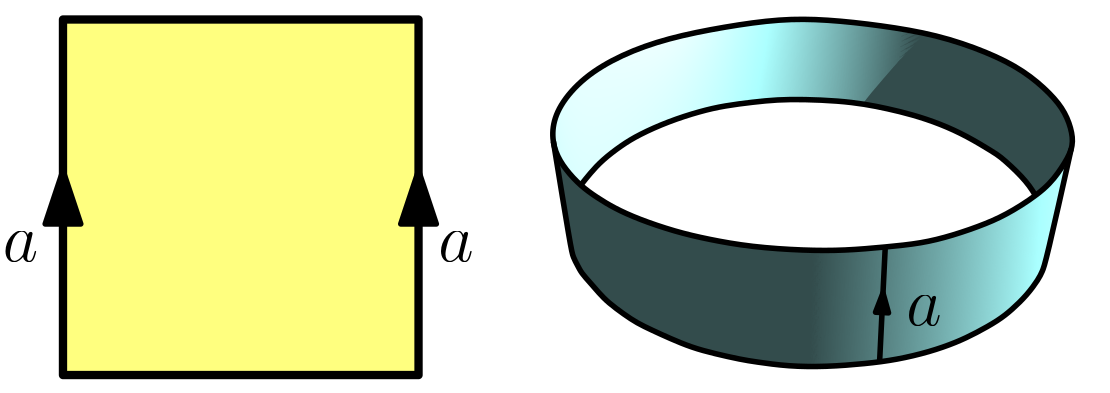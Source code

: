 <?xml version="1.0"?>
<!DOCTYPE ipe SYSTEM "ipe.dtd">
<ipe version="70107" creator="Ipe 7.1.8">
<info created="D:20140725150342" modified="D:20160228121901"/>
<bitmap id="1" width="953" height="617" length="56840" ColorSpace="DeviceRGB" Filter="FlateDecode" BitsPerComponent="8" encoding="base64">
eNrsnYl7VVWa7v+o293VVV3dNWl1WV1lWVYVWo5xBCmcEMEBBwY1olFxAg2gCAKCGBmFhDnM
IBCmMGYiQMIJEOYwee46e5+9ztp7DXuttYczvb/ne3jq3qerW8lJ/PH5rffNZgEAAAAAAAAA
AAAAAAAAAAAAAAAAAAAAAAAAAAAAAAAAAAAAAAAAAAAAAAAAAAAAAAAAAAAAAAAAAAAAAAAA
AAAAAAAAAAAAAAAAAAAAAAAAAAAAAAAAAAAAAAAAAAAAAAAAAAAAAAAAAAAAAAAAAAAAAAAA
AAAAAAAAAAAAAAAAAAAAAAAAAAAAAAAAAEiE08x0O3M4mz3kTEs2u+mnnw7+9NMuMjdv7rx5
c+ONGxvIXL9OZv21a2S+HxhoHBhouHyZzLLLl7+7dGn+xYvzL1z46ty5b8+fn97fP+/cOTJz
+/vnnj37xenT0/r6FvX3T81k5vT1LTxzZuHp01N6eupPnlxx9uz3mcznx4/PPHmy6fTpyceO
kZlx/Ph3PT3LT51yZ1lvb256en4gc/IkmXWZzI4zZ5aeOEF+PXT+/KFz5w7S6e8nc/7aNTLH
L13CFxoAAAAAoDq54kxPNnvSm/ZsdqczO7LZjdnsBmdWZLOLstmmbHahMwuc+d6bhmz2O2fm
O/OtM/N++mnezZtzydy48c3162TmXLs25+rV2WQGBmZduTLr8uWvyVy6NPPixdxcuDCDzPnz
RJXJEFWefvbsl2TOnCGenJu+vmmZzNRTp6b29k4h43gymc9PnCDz2fHjn3V3k8mpclfXJDKd
nZ92dJD5pL39k7a2j8kcPfrRkSNkPjx8+MNDh8hMPHhw4oEDH5BpbX1//34y7+3b997evXVk
9ux5d/fu3LS0vLNrF5lJe/dO2LFjxsGDMw4cmNHa+v3Row1HjpDZQnS9s3N/Xx+dY+fPnxsY
IIMPGAAAAABASTHgzSlvDmeze53Zk81uz2bXO+q7wlFfMo3Z7HJnljnzgzNLnVnizGJnFjnD
q3KDQpVdW3ZVmXiyq8oDA0JVdj1Zoco5T5apMvFkR5Unh6ly3pYdVc558sGDeU92VZl4sqvK
e/bkVbmlharyhJ07iSq/TebHH2u3b6/dtu0tMlu3vrllS242b35j0yYy4zduHL9hwzgy69eP
bW4mM3XXrvc3b563b9/cffum7Nix7PDhjV1de3t7yezp6em/cqXr7Fl8bgEAAAAAomvweWf6
nDmezR5wpiWb3ZrNNjuzzpm1zqzJZlc7s8qZlc4EPFlHlVlPNlBlZ6vMrpTzqkw8WaLKX7mq
TDzZVeUzZ1xVnuaulB1VnqJQZef6QqXK7laZXynLVfkdV5WJJwdU2bXlrVvztkxUefPmnCdv
3Oh6cl6V160bQ2bt2tfJrFnz+urVr5FZterVlSvJvLJixStNTaPJNDZOWLt2wpo1s3funLxp
06ydO2ft2NHc1rb7xAkyZy9fJtNx+jS+BQAAAABQzVx1fj3jDBGjrmz2iLMWdo8iNmezm5zZ
yFxHrHdG6Mm8Kq+IrMr89YW+Ks8OqPKlS1qqTDyZXl9oqLLrybIDDMX1hakqv8Wo8hvOVlml
ysST16xxPTmvysSTGVV+eflyMi8tW/bSDz+8uHRpbpYseWHxYjKjFi0atXDhSDILFszYupXM
R2vXLty9e+3hw7uOHVtz6NDZS5fO4qwaAAAAAJXCxWz2rLMW7nbOg93riB+92e7MNmdXTGaL
M5vjU2Xek+1UmfVknyrLri/ooXJAlflDZU+V81fKAVUmnqypysSTPVXWPFQWqvIEqso//hhQ
5eD1hafKY/VVubGRqvLLjirnbZmosmPLRJVdTx75/ffPk2loGEHmu++emz8/N99+O3zePDLP
zp07ZtGiLzds+ILM+vU7OzvJtGUyZPAdBwAAAIDSpD+bJaZyIpvtdFbErc69BJldztA3dDs4
T9ZXZd6TTVWZ92RTVZ7PqTLxZOmh8pUrX6tV2TlULjzok6iy+6ZPqMqfBlSZXim7h8rRVdm5
VRYcKmuo8qsyVV62LKjK/pVyQZW/+y6vysSTHVUmnpybb755Zs4cMk/Pnv30rFlPkfn66ydn
ziTzyvz5dT/8MHXNmvlbt67ct6+tt/dob++ZixfxHQoAAACARLmWzV7OZs95sWntzuxzhr6n
c2e3M0aqzHuyjirznrwq5UNltSrrxF/QB32OJ4eoMo2/EKmy70Ef86ZPEX9RR+MvJKrMvul7
Q/imz0qVCwcYouuL5yOo8pMzZgz76qt/TZ+emy+/HPrFF2SemDbtialTX5w9++2FCz9fsaJp
9+7tR4+SOXPhwukLF/CtDQAAAAAjrjvpauedLTGZo9nsQe9tXas3+53hVZn3ZFaVWU9WqzLr
yRtMri9Wcp5sd6iso8psTNw37Js+/fgLvyoH4y8YVRYnxTmqnPPkQPZFQJVbW0NUmcZfeKrM
x1+8IY+/MFZl5aFyFFUe5qiya8usJw8hM2UKmcH19YM///zxzz4j89jkySNnzHh00qRJy5dP
WrZs+c6d2w4fhjwDAAAAIGDFF5yj4m4vc/gwU7RxkPHkAyJP3sd5snClvDNspRzX9cVK5UrZ
7lBZR5XFb/qU8Rc0+0KqypqhynxMHJcUp6/KvuwLPVV2PVlLldmVcjKqLFwpu6qc8+T6+scZ
VX5s0qRHP/2UzCOffPLIxx8/TOajjx768EMynyxZQmbW2rVbDh48ff48flYAAAAA1SDGA84R
Ra+zLm5z5qg3R7wkCpkqG62UWyKslE2vL1YX5VDZ8WRp+UhY/MWXTExc4VA5NCmOU2W+fESl
yjT+QtQ/kvNkWUycvirTpDhHlV+hqkwf9CWkyjNmDJNfXwhUmXiyUpVrJk6s+eCDB99/n8wD
7733QF3d0599Nubrrz9auHDptm1kDnV340cKAAAAUL4MeBnFGWdj3OFNuzNtflUWerJQlfmV
8l7blfI2kwd9ptcXpofKRuUjQVXWj79wVHm6TJX1kuJcVZb19H3Exl+E9o94qqyTqJzzZFNV
9mLiRouyL+xU+ZmAKrsrZUNVfkxPlWtcVa6rI3P/u+/e/84795GZMOHet98mc09t7T1vvfXq
9OkzmpqWbNmyaf/+vnPn8JMHAAAAKFk3vuTUdvQ6EW1dznR6w3pyu3KlHPDkg5wnB1bKezVW
yursi80JX1/Ef6js9Vlbxl/Qkj7bpLhPuZi4SKoclqhso8r+8pHR8pi4F4gnc6o8IkyVqScL
VXmoTJWJJ2urMrtSfoB4sqvKEybkVZl4sqPK/3zzzX++8cbdZMaPv2vcuKETJ46eNm368uUb
9+3buHcvfi4BAAAAReGqE0nR70y3M8e86dLz5IAqC08vNFfKoQ/6dkhWylslK2W764uVGtcX
8Rwqe6pceNMni7/gVFnQZ22aFCeKiaOqLA5VlqhyaKJyUJWdpDihKheq+kQ9fVqqvGBBXpW9
UGVelQuenJwqT5zIX1/cr63KZAaNHTtozJh/vP46mb+/9trgurp358z5YunSDXv2HOjszPT3
48cXAAAAkJAbn3EOKnqcvfFxr+CDVWWZJ3coPfmI8vTiQNhKeU/YSnmHZKW8Nb7mEU1VZj3Z
snyEU+U5OvEXrirT5hHTpDhPlQPZF7qqTN/0saqsUT4iVGVfVR+jyq/JK60tVZnpH8lfKSem
ykSS8yvlmFQ5b8uvvfb3V1/92yuvkLlz9Og7X375ry+9NGrSJDILmpvXt7Rkzp7FDzcAAADA
ghte4V2fk01x0ktvOyH3ZAtVPiJSZdOV8h6NlbL6+mKTUpXtri9iP1Sez/ZZS970qeIv2JI+
u6Q4LiYuqMqh/SOuKoclKtP4i3BVdpLiBD19flV+2VqVmZ4+e1Vmk+L8qpzbJ7sr5bhV2V0p
U0/+m+PJrir/9cUX7yDzwgt/GTXqLyNH3j5y5PMff1z71VdTFixo7ejAjz4AAABAyDUv0Njd
G/d4hqzvycdKeKX8o9X1xfqYri/iTVQ2e9MnVGXzpDhBTJxbPmKkymGJysJQ5RBVVldah6ny
KIkq85XWAVV+KlSViSfLVHnSpEedlXLsqhy4vpCq8gsvsKp8+/PP/3nEiD8/99yfnnuuZsyY
5yZOfOvLLz9vaFi3c+epM2fwsxEAAEDV7o0HvHvjXm96mOE9+QTnyd3antwu8eQj8td8Ma6U
fzQvsw5V5VWJHSrLVDlf0mf+pq/QPGKaFOeo8mR6fRFQZWWoMq/KqkRlC1U2Kh/RVmV3peyq
8vBYVbmwUo5dld2VMvHkyKr8p+HD/+/ZZ//vmWf++PTTZG576qn7X3nl2bq6+StX7m9rI4Of
nAAAACoYN8PtrDOnnOk192S704t2jdMLndqRvWEP+nZKri+2SVQ53uuLGA+VxapMD5XDVHmm
UJVD4y96e4PxF2yftYkqs6HK6kRlGn8hVWUaquyosl1PX4gq8zFxRqrs9fTlkuIcVX6CUeXg
9UVMqhy8vohDlfOe7Kgy8eTbnnzyD2SGDSPzv//61/8OHXrPSy9Nnjdv0rx5a7Zvx84ZAABA
uXPNeY7nXh1nPD0+pe3JpifKXVYrZfWVcmvYSnm3+UqZV2W+zFq2Uo43Js7oTZ9PlemhsjL+
whcTp6PK/qS4QEwc8WShKof0j8gTlXVUme0fCWZfGFVaS1TZjYkbKU9UHi4vH3nK6emTqbKs
0lpXlYknC1XZ2ScLDpWjqHJgpUxV+amnXFXOefK//vX7oUN//8QTtw4ZQuaWwYNvefzx3z32
2JjJk+c1Nu47cgQ/bwEAAJSLHrv1H25gBZ1YPPm4/ETZ2pMPizxZf6W8W2OlXMTri7gOld3r
C2H8xWxF/AUt6TNNipOo8qdqVeZDlZXlI9L+EaEqW1das6pMq/qWLGETleNUZW+lHK8q0/KR
GFWZSLL4+kJblXO2/OijvyXzyCO/efjhQc899/onn6zeunXv4cP4UQwAAKDUtsf9jh73OZOR
e3JvZE+O8fTisPL0QtFkrbi+2CFRZfVKWRYTp3N9EWOfdbgqh1Zai1Q5PP6CS4orZF/wqizq
H/mQU+X36fVFQJW9+AtNVR5vXWktUWWjnj6FKj8ZUGX/9UVelZ2ePmtV5nv6YlHl/Eo5girf
6m2VqSfn5qGHfl1TQ+ZXDz74qwceeGLMmG9++GHV5s29fX34KQ0AACBlrmezF5ztcZ9/MkpP
Nt0nC08vFEHKoZ0jRqrMZl8oVsot8pUyr8pbtK8vmrWvL1aYxMTZHyrL3vQxqsy+6Qv0WevG
XwhVOTQpjg9VliUq66gyTYojqqwsHzFV5fxK2bzSWqHK4kNlL1E5VJUflqhyYaUckyoTT74j
cH1hq8r0+iKgyr/2q/L/3H//f993H5k7n3ySzIczZuw5dAjaDAAAIDluOpFu7ru805wkR/Hk
ngie3BXZkw9FWym3aKyUja4vmiWqvFpyfbEi5UNlvfiL4KFyIP7Cr8pTGFX2xcRZqTIfEydW
ZXWrtVFPX6B/hFdl15PjVuVh3PWFoHzESJX56wu1Ko8fr1ZlWj4Sgypzh8qhquza8i/vvfeX
99zzX//8J5lf3H33HUOHPjZ69MqNG3cfPNgDcwYAABB5e3zFWSCf9k9fUffJOh3WMlU+rAy+
aLVaKe/SWynzqhzx+kKmyvoxcQuNEpXVb/qY+IsZTJ91QJW/CEuK85X0mYYqyxKVRao8Qa7K
+j19YlVuaiqosrB8JIIq+1bKrio7MXFRVJl6cqgq36OpylxPXyRVHjpU+KZPfYBBVfm/773X
9eT/uvvuX9x1F5mfDxr083/84z//8Y/bBw9+6d13V2zY0JPJ4Kc9AAAAo+3xJU6PZZLcZyLJ
sXiyIkhZs3NEJ/gikH1ht1LeLlkpb1Y+6DO9vkjpUFn7TZ+ryl8ZxV/09vpi4tRJcSJV5mPi
gqocWtVHVFmnfERTlXV6+kxUWdbTF0mVXU/+8MOauFT5tdf+Lqq0tlDlwkrZUJX/35/+5E5g
pRxU5b//nczP/va3n91553/89a9k/u+RR96bOrVp/Xr8UwAAAIBwgXwhmz0nMWRNSbb2ZP2n
fMfkJ8qmnhxQZeFKeV/klXLpXF/EdqgceNMnVGXT+AtHlT/XVGU+VFmUqGyqygY9fUpVNqi0
ZlR5hFyVcyvlsEprI1XOP+ijK+XIqkwkOb9Sjq7K/lBlI1WmkkwPlV1VzttymCr/+x13/Ntf
/vJvt9/+//7851G1tXX19S2trfhHAwAAVLkeC+8rdCRZx5NPJebJOh3WmjXWB+Wv+XRWyrvk
GXGsKm+RXF/IHvSti3Z9Ecuh8recKn8TFn/h67NWx1/4VZk+6BOrsiwpzlFlQUxcIClO1j/C
VvWFlY8IVJkmxbGqrFFp/QJfaS1TZX/5SHRVfvTTT/Mr5ZhUOb9SjqzKsv4RHVUm4xpy7vTi
wQf/h3nT998iVSb/k7wqE0/+d8eTXVWm1k2mZsSImQ0N0GYAAKgerjqGfM57oGfhyZlo++Se
yJ7cZX56ccT8Sllnpbwr7EHfNqvri3V61xdpHyqHxV/Qkj6zpDgm+yIkKY4LVf5QmKhsosoh
icqMKo9VqzJ90GehysSTA6os6umzVuXcPtldKWuqcl2dQpWJJ98duL6wVmVnnyw4VNZWZaKy
9E1fqCqzAkyHrpRlqkzntpoaaDMAAFQqN5kTizMahhzjMlnTk/Wf8ik8ud3QkwPZF8KV8t7I
K2WL64t13Ep5tW1MXJTyEaEqy970zWQOlQOqHBJ/oa/KXKhyMCZOqMqK/pHQ8hE2/kKiytLy
EYkqj1KosufJcalyodI6FlV298kxqXJ+pWylykRc+fgLVpXpmz5XlXnvze2T/dcXoarMa3Nj
czP+4QIAAOXOFU+PNQ3ZSJKT8GTTdDiFJ2vWWB+Qv+ajqqxYKe8MWylv5VbKm8KuL9ZZXV9Y
Hyrzqvyt+k3ftWv8m76gKsviLzhVZvusdZPi2trYmLiJIlV+L0yVVYnK+qqs7OkzUuXcPjku
VaY9fXGocj4mzlsp26ky7R+5PXB9EarK/v4RoqmypDihKgcU9+eDBv2n5FCZqHKoIcu0ua6+
HtoMAABlxFUvA/m0yfQpp4ierFk40q5XY210payzUt4Z9qBvK7dS3lS86wvNN33BQ2VJ/EXh
TR8t6dOPv8hk8g/6WFWWJcVxocq+mDhZUpykfyS8fESoyk78BavKupXWYarsrpTjUeVApXU0
Vb5vwoT8SjmaKt9Be/qiqPLgwepQ5YAqB4Q2/6BP8qbPTpL5GVlbS5wZFxoAAFCa3JSHvKUg
yUXxZOtuPqOV8h7DlXJq1xfWMXGxvekTqrIs/sJRZfZNn+/6QqTK4qQ4PlHZRJUnqMtH2PgL
Wav1unUWldZCVWavL1xVHm6lykO//NKttI5LlfMr5ciqnN8nR1DlwkpZT5V/9cADrLvS8hGZ
Ksclybwzu9qMfzABAEDR9fiqRopFjJKss0y282Tr1It2jdd86hrrVuVKeY/VStn6+kI/+6Ip
2vXFAuX1hViVhW/6nOYRQfxFWFKcSpUVocpe9oWvfMR90xda1SdLVNZXZT4mTl+Vaf/IokW5
lTKfqKxU5ackqlyotI6oyl6ldQyqPHp04frCVpWDh8oaqszKaqCnj0+KE1uuxqGy3aoZRScA
AJAy17VTLEwN2UiSQ5fJyXmyIiDOdKXcmthKWef6otlElVdYxcTZHCqr3/QJVVkz/qKvr5Co
7H/TF6rK9EGfpiqzVX3vRFZl40proSp7icoj5eUjmqqcP73QU+VHFars7pMjqzKR5PxKOYoq
O/tkwZs+pSrLQpWF/SNCodV/02c9boAGVs0AAJAo7g45IUNWSLKmJ+vvk+1SlI1Wyuoaa9lK
ea/hSjn0QZ/m9cU6TpVX215fxHioHPqmj/ZZ68dfBPusA/EXilBlJvtCrMqK/hFZojITfyFs
tXZVWad8xFdpLVFlzZ6+4bSnT6jKbk+fe30RUZUnTnRXyhFVOb9SjqjKdKVsospURANJcUJV
5vU196DPMP4i+txWUzOytraltRWrZgAAiIsrCRty9GWy0T7Z6ETZ9PTCVJX3K1U5dKW8I2yl
vIVbKW9UPugLqPKqoh8qW6iyMv4iRJUlSXGBmLiQUGW/Kr+rp8pvilS5cH1hq8ovOqpcuL4w
UuU5cwqt1rNm5fbJ7ko5uiq7K+VoqjwocH1hpcrUk01V2dVOWajyL8NClf+DS4pLQZJlq2Y4
MwAA2HHT1pD74jDkuJbJUZ7yqU8vYlwp75evlHcrV8o7wlbKW7iV8kbb64sUDpWN3vR9zfRZ
i+MvAqocSFRWJ8UxqsxmX2ipMtM/Ik5UFqqysNWaj4mj8RecKrv9I6NpqLKryrR8RFuVn+VU
2V0pR1dl6skqVSaeHKbKuX3yuHERVTnvybwqC0OVGVXO5SrL4y8CqqwTqlwUSeadGW3aAABg
tEY+m4wYR5Rki31y+p7Md44Y1fMJG/p2aV9fbE34+oJXZes+a7M3fVyltUCVQ+MvmD5r3VBl
+qBPocry/hFXld+xUmWtnj6FKst6+kxUma6UqSoPk6vyEIUqu56socr3K1X5blppbavKuX0y
8WTu+kJHlXO5yo8+qk6Ko1V9slBlVpVLQZL5cZ0Zq2YAAAhwzTHkfk5oo8hw0pIc5e5Cv8Ba
eHrRLvfk0Ho+65Wy8PriR3lGXHLXF02JHirrveljry9C4i88VZ4qUuXP1aHKSlWeKFdlPlE5
GKosUuXCSjmsp0+tyqpK65RVedKkwkr5k08etlNld6VMPDmCKt9Oe/rMVblwfaGhyrJQZbZ/
pDQlmT9pRnoGAAAQBhxDPpOAEhsZcnRPPpmMJ+sUjhyN5sl0q7xHtFJWP+j7sfSuL6IeKjuq
bHSoPFP2ps+Lv2BL+vRDlX0xcawqy0KVaVWfqHxE2j9ip8qrVglVWVZp/QLf0+f1j/Cq/Ax3
qGyjyu5KOaIqO56sUmXiyWpVpn3WVqocPFRWqrJmqHLpe7Jwz4x/VgIAqo0b2ezFVAw5BUmO
xZMtUi9CA+JCVVmRpSzLvtiR8PXFmpiuL4wOlY3f9NHrC3X8hUiVp+iFKn/KJirTN306/SP+
mLiCKov6R1hVDi0fCVXll5nri3BV9vpHWFVmsy+eoeUjpqrseLKZKhNPDqjy22/TlbJClf+h
UGX2+sJclX//xBOCN31yVVaEKlNVLjtJRok2AKA6DXkgmz1fGnqslmRrT9a8T+6O25NN6/k0
V8otEVbKm7mV8oYUry8Wp3CozKiy4k3fNO5NX0hSHBsTp1BlLlSZT1T2VVorWq01evoCqsy2
WrPZFy/rVVoHVJlPVH6G7+kLU+XcPtlbKVur8n3OSvleW1Umkiw4VNZXZbpS1lZlRajyL+RJ
cXBmAAAoNa45hnymZAzZQpIj7pN1PDn6az47T05opSxT5YjXF0YxcUaHykJVnqPzpk+uyoWS
Pj1V9sXEiZLidFWZxl/IVblwfRGqymvXSlVZmKisrcr5lbJJpfUwp9L6X44nu6rsrpRdVX7c
TpW9lbK1KudXytaqHEiK01DlfKjyAw/IQpVdVa4kTw44c82IEbjNAABUxhq5vzTcWEeS9ZfJ
1ncXiXpyRFXeraHKP+o96BNeX2wo0vVFXG/68iV9jiprVloLVVkRfxFMVBaGKnP9I4GYOBp/
IVBlf1Xfm/LykVBV1urpU6qyW2kdRZXzMXF2qvzBBzlV9l9fWKhy3pOtVDm/T+ZDlZWqnM9V
lifF0f4RPizuP+68s8KcGVlzAIDyXSNfdCSZN9U0rVjfkKMsk9P0ZJ2VsmY9n7p2JJB9sUNe
Zq1YKW/SWymzqmx0fRHzoXLgTR+jyrMDqqwRf+Hrs9ZLiiv0WatV2R+q/L5alWX9I0SVFeUj
MlVm4i+iqHJhpWyuyv9yVJmulKOoMn+orK/KeU+mK2VDVc55Mu3p0+wfccpHcivlhx5ShyoT
Tw74ZLlkX0S/zYAzAwDKQpJPx2G2MY61JNt58gk9T9Y/UW638mTTJuvdGhlxP1qp8ga964s1
ttcXEQ+V9d/08ao8I6DKzJu+UFXm3/RNYmLitEKViSqz2RcmqqwqH3E8OaDKhao+w0rrgCoH
ry/mzx9urspDmesLY1X+8MMaulIOqDLxZA1V9q2ULVTZ6x8xUuVc+Qi9vlCqsjBUubIlmXdm
hDMDAErz1uJiiUnyKb3pjXB0Yb1Plnly9A7rFFbK+tcXm+LOvtA8VF5sfn0RUOVvOFWe5aqy
XvwF22etmxRnospu/EUwJi6QFCdR5fCePrkqSxOVNVQ5F6rMJyobqTJdKduqcm6fHEGVcytl
4slWqpzvs6aV1p4qh7Za58pHAofKclUWhipXlSezwkymCQ8AAQAlwIDTr1d2hmwqyRE9udvW
k9s1gpSjn17ssV0pbzO5vlgf+fqiMelDZfmbPvZQWfCmT0OVFUlxhT7rQFKcIlQ5EBMnUmU+
VFmRqCxWZabVWlU+4lflFzlVDi0fCVFlNvvCSpXdlbK1Kt89fnz++sJclQsrZVNVdvbJgjd9
IlUWhipXpyQLDzPgzAAASPKpOCRZf5kciydHPL04Yn56sd98pax+0LdNb6XMqvK6CNcXjbbX
FwtCry/Ub/rY64vAmz4+/oKNidOJv2ASlfWT4j4IVWW+f0RZPhJQZbZ/xKDSWqjKGj19QlV+
atYsNybuSVFM3FAnJi5Eld2VMvFkW1XOr5StVDl4faGvyvT6QkOVZaHKkGTemWc2NOAf3ACA
dLhcGrcWp8ynN45lstF9sqknm77mO2Rez2e0Ut4pf9BnulJer1wp61xfNGpfXxgfKqvf9IkO
lQOqPF1Ples5VZ5sqMp8TJw6VNlVZXGiso4qa/T0KVRZs9J6OK20ZlXZS1QOUWWu0vpx4smT
JxNP1lLlujpele+hnmylyne88ILgUFlHlQPxF0pVphKoftOHCczI2lq8/gMAJMQ1Z418WqSg
pazHoZIc0ZPt9skJpV5Yr5R3J7BSNrq+WB3h+kLzUPn7iIfK6jd9jirTmDifKiviL7yYOP1Q
ZTYmTleVRYnKYlX2t1qPMVVlGqq8dKmvp09fld1Wa39P35Py8hGhKuc82VkpW6iyu1K2U+Xc
PtmrtDZV5dw+2TBUOVc+wsVfwIT1l8zEmfH6DwAQF5ey2XNOaJu+mrJya6fEUcRY05DjXSar
PTnGdDhF54j1Snl3tJWyQpXX611frJZfXxgdKsf/po94ss6bPokqK5LigonKeklxvkRlDVUW
JirzqjyeU+XQnj6qysFWa77SOkyVn2VUma+0NlBl9/TCSpUL1xfEkw1VOd9nba7KxJNpn7Wm
KhdClbn+EQiw3ZK5sbkZzgwAiCLJZ+NQ1vTHWpLj8uSkTy90Vsqa9XzqlfIO+UpZfX2x0eT6
YrX59YXwUHmx9aGy7E2fp8rSSmvvTV8+Jk5DlT+3U2V/orJUlZn+EXGiMqvK8qq+kJ4+iSqz
icov8OUjXqiyUJXzK2U7VWZWyjqqnPNktqqPPVQ2UWV3pWyjyl5SnL4q53KV2UNlRpVhvLG8
/oMwAwBMJbmvEg05IU8+br5Plnlye+RuPjtVlq2Ud4hWykJVNrq+WGN+fZHqoTKrynrxF7TP
Wif+otBnrZcUx8bEFeIvwvpHbFRZs9KaU2WtSmu5Kj9Dry/MVTlwfaFSZbbS+v33hYfKmqrM
Xl+YqfIzz7Chyn/QqOrL5Srzb/o8VYboxtuXjdd/AIBQrlWuIVtIckJ3F0aefFTuySmvlAPX
F1tNVsrNRb2+UB0q67/pU8ZfsKo8Ta3K7ko5EH+hSIpjY+I4VRb2j0h7+mj8hUiVVeUjQlX2
kuJeYg+Vwyqtfarsz74wUuUhkkNlgSqzPX2eKj8gedMXqsq5lTLxZAtVdlfKJqqcy1V2Ti9k
qgy/TWiwZAYA8Nxw8t/OVKghqyVZf5kcxZO7onmyXeeIqSrHtVLeyK2Um5O8vkj8UDk0/sK5
vtBPiktElb1DZT5ROVyVQ3v6GFUOtlprV1oHVJmPiROq8jChKnsxcUOcmDixKjvlI48IK615
VZ4wIVSVB40Zk7++MFVl9vpCX5Xp9YVQlZmkOAziMgAA6ZxbUKusGD22lmSLowvek+M9Udbp
HDGt5+PjlE1XyvrXF80m1xd2JX1RD5W1VZmPv/hSQ5XdpDhforJOUpw/UVknVFmoyrVhVX12
qizu6QtTZbpSDqoyLR9RqLK/fKSgypKevoIqB64vTFQ5v1K2UGX+UDlMlY2S4jApTM2IEY0o
MQGgirnil2TZlJ0eR5Fku31yd5E82WilvNd8pUxteZtG9sXG8jxUFr7pmx32pm8G96ZPJ/4i
VJXZpLhC9oW+KvPlI2GqLCsfEagyTYpbsUKz0ppXZbfSOkSVaaU1q8rynr5QVRYcKuupct6T
DVWZerKRKuc9OUyVWYvDm76Ul8y4ygCgqrjmnFtYW2gJirG+JPdEk2SjvAujAmv91AtF50jE
lbI6TnmrSJWFK+UNJtcXq8KuL5ZHuL6we9M3O4H4C7bPOl5VLhwq05i4gCrLq/osVFmrp89R
5ZGMKhdWyhJVflqiym6ltZ0qCw+VC6pMPFmmym+8cTddKWurct6TDVU558l6/SNsqDLctVhL
ZggzANUgyZmYjJT3Z5lI94r+Q+zTE0GSS9aT4+ocMWqyVq+Ut2qslDeYrJRXhV1fLDeJiTM4
VI74pu/8+XxJX2j8hVyVpUlx/kTl8KQ4JiaOvukLUWVJ+UhAldlWa4NKayZUOafK7IO++fOH
a6qys1K2VuWHJW/6qCrfL1RlWmltqMp30JWyvip7SXE6quyqmvumD8pa9EFWBgCQ5PKaniJ5
svodX5eGJ7drv+Yz6hzRbLI2aujTWSkndH2xPIFDZcGbPk+V2ZWyOv6CV2Vp/AWbqBymyjQm
TleV2Zg4uSqzSXGy8hGfKtOkuAiqLCgf0VRl4sl2qkxXyjJVJp4sVGX2+kJflelK2UiVn3yS
DVVWq7LrZvRNHzS1pAKZ8fQPAJxbVIAhW0iyxT75mJ4nd0Tz5Cg11nYrZYsHfaGqbHF9ERoT
F+lQ2f+mT6DKgTd9jipPDxwqC9/0OaocPFTm4i/YUGU2UTkYqixS5Tq1KgtDlWXlI3JV1qy0
DqqyutJarsr5lbKpKgeuL7j4C4UqBw+VdVR59Gjf9YWmKnt91pqqnCsfwZs+nDEDABLjRjZ7
vooNWS3J+svkGD25I8yTTYOUD2i/5rNbKW+3fdDH91mbXl+kcagc+qZPHn+hpcrCN33KpLh8
9kUg/kLWPyIqH1H3j6h7+vLxF35V1qq05lR5pJUq+64vGFUeGqbKgkNlV5Wdnj6ZKt/HXV9o
qbK7UjZVZfb6QkOV3fIR/lAZU7JnzE3IygCg3DhfWRcXPclLclE8OaGVsmntiMX1xWblSlmm
yqtTv74wOFS+fj3nyTpv+tjrC2H8hafKbJ+1OP6CVWUaE6ehyoGYuGBSnEiV+UTlcFXWqLQW
9I94h8oqVXYqrVlVdmPinqLlI3qqTBOVH5NXWvOq7K6UjVXZ8WRjVeYPlZWqnCsf8YcqQ0QR
LgcASOIsmbfHitfjKJJsd3Sh/5RP5slRXvMpVsp2qmy0Ut4sf9BndH2x0vD6InZVDh4qC9/0
KVVZEX8RrsrsobJSlT+IosqS8pF8/IVEldU9fWJVFlVah6oym6j8FN/TJ1Nlf/mIgSp71xdG
qkxXygaq7HiykSr7DpUdVYZ/luMZM979AVDKktyvrZSVpMc6kmy6TD6ejCe3W3myTudI7Cvl
dK4vVpbCobJflUPf9E0XvekTqDIt6TNV5bCkODYmTqzK/qo+WfmIWJXXrs2psrqnT6jKwkRl
LykuoMrPUlUOrbQWqTLf06elyv5D5bwqE09WqnLek01UObdP9lbKmqqc8+TAmz54cvkLM86Y
ASi1i4sonlmmehxRkvWPLrpj8uT2CJ4sPL1oDfPkiCvlbfKV8qY4Vsor9a4vkn7TNycs/qLw
ps/ts9aJv/CrsiL+otBnra/K3qFyIFRZ0D/CJypzocqsKmtVWgdUWdHTJ1dlRaX1k6JKa1eV
cz197vWFoSrzb/ruo2/6ZKo8duwgulLWU+XbaU+fQpWZUGW2f+QW7k0fpgJOMurq6+EnAJSC
JJ+OQzgTteiemKzYyJDLwpP1Ty8OatRYp7lS3iRfKceuytGvL8Lf9AUOlWVv+jxVDr7pC6iy
12cdryoHE5VDVVlYPqJQZWVPn0+V2aQ4jUrr6KqcXykbqnKNPP5Cpcq00lpbld2VspkqDx1K
V8qsKsMwKzKKGRtmAIrCjYQluWQnIUmO/T5ZJx0uidd8fD2fpioLV8pbJSvlTfIHfQpVTvT6
wuBQmVPlkDd9oarMxV8UVDksKa6gyqGhymGqzFb1FbIvuJ4+oSrLykdUqqxXae1T5UCltZ4q
5zw5XlUmnixUZfb6Qk+V2esLXVXmri+oKsMqK3jq6ushzACkKcnnYchWkpyoJ5ueKOt7sk6N
tXWT9Q7zB33q6wu+z9pupRzLofJ3gZWy8E2fRJVn6sRfMKrsxl8UYuI4VQ7GX3gxcTqhyoWY
OGFSHBeqzJePyFQ5F6osLx+RqrKk0lqsym7/CBcTF6rKhZXytGlD9FXZu76o4d70KVQ5eKgc
psq5lTLxZCNVlhwqu6oMmcSGGQAQCxedemgYsoUkRzm6CK3k0/TktgiebFTPx3tyS9wrZZ3r
i+iqrLi+SONNH6vKgUNlYfwFq8qBN30iVf5EGH/BqzKbfRGmyuLyEYUqK3v6aP8Iq8ovyVV5
pEyVRYnKIarMXl9oqrKop6/GqbRWqHLg+iJUle98+eX89YW+Kivf9JGBQ2LDDADAxUWikhzj
MjllT47SOcJ7clwrZYvri+a4ry80Vdn0UNn0TZ+ryl8x1xeK+IspgfIRefxFPvtCIyluYiAm
LrIqs/0jsvIRXpULocphldYBVXYrrcWqTHv6GFXOhSrTnj49VS70j8gqreWqfA93qByiys7p
hYEqO56sVmWoY9UKM8QGgBgl+SLjhNDjWJbJKXhyu4YnWwRfWNTztZjUjhiVWa+PcH2xQrlS
XhZ2fbEooUNl0Zs+hSqzb/ryqqyRFKevysFDZS5Uma3qCyYqC0OVqSrLe/qIJ/Oq/LJOpXVA
ld0r5fnzQyqtWVUWVlqrVdnr6TNQZbpS1lbl3OmFe32hVGVB/4hSlX/14IOQRuQwAwCiL5N5
P6xyPY4oyQl5sumJsr4nH9A+vdBvsg5V5YjXF2uiqfIPJqoceqgsVWW2fERPlRXxF1N04i/I
sInKilDlQ4fYmDiZKhfiL/yJympVHhemyq8GVFmj0jqgyoUHfaGq7LZa+3v6tFTZX2mtpcqB
6wsNVf47rbTWU+U/cdcXYlV+4gm3jw+HyhDmltZW2A4AdpzXlsbq0eOEJDk1Tz4awZPtVsq7
/Kq8I46V8sY4ri9WRL6+iOFNH6/KgUPlixdznqwTf8FeXyiT4j71q7IiKS4fE+dXZWH/SDBR
WanK0vIRiSqPlqvyCyJVlvb0yVWZr7T+l6inj1Xl/JWyiSoLDpVdVSaeLFLl/OmFtiq71xda
qjx06G8feQSHyhgUlwAQZZl8ylYjK1WPdQy5HD05SufIvsRWyjqqvN5QlVdaqfKShA6Vtd/0
FVQ58KYvEH/Bq3IgKY5V5UD8hUKVvUNlRVLcBLUqc1V9fPmIVJV1Kq39qqyqtI6uysST6+sf
/+yz/PWFtipL3/TR+Au/Kg9iK601Vdk7VNZR5d8PHfrzQYPgyRhemBubm6FAAIRyLiaxLIo5
n4xPjOOVZP2jixg9Wef0wiL4InSlHLF2xKjMOuDJfJ/1qoSvL4wPlaO/6ePjL9w+a0aVhfEX
+ewLXpX5pDg2UVmtymxMHJMUJ1RlWU9foX/Er8qvmKqy19OnqcpP0esLPVXOebJzemGkyg/I
4i+IJwtVmT1U1lHlkSPZN31qVXZXysSTf3bnnTBDjKzpD+tlAGRczWb7EvBMoT9HEemEfDiK
JMe1TI7oye2JebJRPV9cqhxxpbwmwvXFD/FdX6gOlf2q/LWo0lpTlVXxF6wqe9cXAVVmk+Im
JqDKb3CqPFaoykyrdUilNafKbKW1WJWJJ7Oq7D3o01Tlwe5K2USV8ytlE1UOvulTq7K7UtZT
5T8MG+aulH95zz0/+9vf/v0vf4ETYhQzsrYWN8wABLjiFECfxBgast0yOS5PtnjKdySCJxdx
paxuHlkX9/XFD0U5VObe9AUPlUXxF/nri7CkuEl+VVaEKhdi4sKS4t6Rq7Kwqk+gyvRNH9dq
rai0FrRas9kX338/IkyV2ewLLVV2r5S1VblQPkJV2am0duMveFW+WxZ/IVNlx5M1VTm/UnZU
ObdP/tvf4IEYRGQAYHqZfBZ6nKIkW3uy3emFTjrcIdvOkdAs5YiqLHvQtyHh64sfIl9fWL/p
+1r/TR+vyvKkuEKftTopjo2JU6syExMXTIrjQ5X9icpqVQ6ptParslalNW21njuXLx95ipaP
MKo8lKoyc32hq8qySus4VDm3T/ZWyqaq7O6TYYAYU2FuwgEzqHpPxjLZ1JBDJbl0PNn6NV/E
K+WWZFbK+tkXodcXxTxU5t/0SSqtQ1XZLemjqiyNv/AOlaVJcawq0+sLpSq/o63KfPmISpXl
PX0CVVZXWnOqHNLTx6kyXSnrqPLDH3/sVlobqLJ3faGpyvnTCz1V/qP/UPmX994LT8ZEucfA
ATOoTi7CkBOQZNOji+ie3J6KJxutlE0b+owe9MVyfdFUlENl+qbv2jX9+Ivp8viLgiqrk+LY
N33qpDhelSWhyrqqzJePyFVZ1tMXVGU3KY6ptI5Hld1Ka0+V3URlTVV+2FkpG6iy/1A5qMpj
xvCqfKdzfaGjyrl98rPPsqp8y+OP/88DD8D3MBBmAIyWyX1+A4QeJyrJqXmy9Ws+TU+OslIO
VeUtkuYR/ewLHVVuYlR5uVyVl5TDmz7Xk9VJcbSkT50Ux8bEyVTZd32hocrinj5Gldn+EVlP
n1iV2eyLRYtGClWZabX2VVqHqTJbaf2EqHwkqMrEk01UmX/Tp1JlulLWUOU/0Z4+RpV/+8gj
v7jrLmgeJq7BPQaoEk+W2SAM2VqSYzm60PHkGNPhLALidLKUTVfKalU2Wikr+qxXaKhyMQ+V
A2/6LlzQV+Up6qQ4fVX2DpXF8RcKVRaFKgfLR5w3feP5/hG/Kr8qVGUaf+GocnilNaPKfExc
iCoTT9ZXZff6QluVhYfKClX+u5EqE0/mVPmWwYN/ee+9sDtM7IFyEGZQ2UcXoWYIPY5RkkvB
k49YeXLEK+XQ2pGAKmuulE1VOd7ri0TKRySqHB5/4T9UFsZfuDFxOqHK4arsHCq/61dlaf+I
qHwkH3/BqbKq0ppT5dBKa6rKdKWsr8r57ItQVSaePHky8WQjVb5P8qavoMrEkz1VFhwqK1TZ
vb7gVPnWwYN/9eCD8DpMQlNXX497DFB5y+Qz5q5YhXpsJMlxHV2k48kRA+KM6vl2xbFSlmXE
rRc96Ivx+iLBQ+UbN4KHynZv+tw+67D4i3yisjApjg1VptcXalX2YuL0VfmNMFV+XdbTJ1Rl
ZaU1r8rC8pFnaE8fo8qFQ2UNVc55srNS1lTl/Eo5TJXvclRZeKgsVWXHk4WqfOuQIfBkDALl
AIjl6KLchflE3HM8yWWytSe3Wz3lsz69UHSOJLFS3irxZLUqr9NW5RivL1J401e4vlCqckj8
BRnaZ60OVXazL1hV9sdfuKpcJ1RlWaiypiqLykd4VXb7R9SV1jlVpv0jDQ3PudcX6kprT5WH
sW/6wlT5MXelrKfKvusLmSoTT/ZUeZDkTZ9QlelKmVflPwwb9ttHH4XIYVK7x0BfCSh3LjuJ
cHGZ5MmiyvOJJCdpSY5rn5zQibJpQJyidiRUlbcpG/pkqrxeI/tiTbTrC1NV1jpUdlT5G803
fX5VjhR/QVVZHqpcyL5Qhyr7y0cUqhxMVHY8OdA/Mo6+6dNXZXWlNaPKOpXWVJXZmLhhtHyE
UeUhAVV2r5Q1VTlwqKxU5fxKWU+VA9cXvCr/Dp6MQT4GANpcSFgvk5DnE+nOccMpR0+OGBAX
10pZU5U3Rbi+UCQqN8VxqLwwuTd9NP4i7E1fvs86TJUn+1VZmBQXVGVZqDLbZx2LKst6+oRV
fZKevoAqSyutZaos6+kTqjJzfaFWZVpp/aCo0vo+4sleqDLbP6Kvyndwh8oBVf7dY49B2zDF
usfAehmUHWdS187ymnglueiebLpStvBkPktZ0WS9M9aVss6DvsD1xSr59UWj/PpCfai8MIlD
ZeZNXz4mzq/KX8pUWRl/IXjTF1BlNlFZmRRX51dlRVKcjiqrKq05VVZUWr9AQ5XNVVmr0tpT
ZbpS1lJlr9JaqMr3BlSZub4IVeX8SlmhyvBkDNbLAJiQcewOPhzdkHUk2fQ4OWlPNnrNZ9o5
YtdkbafKG2yvL9QlfY3y64ulyuuLhQm/6ZuhE3/Bv+nzx1+w1xfq+IsYVZnGxOU82a/KbKiy
tHwk0D9iqMrPu9cXQlV2Kq1ZVc5XWuupsls+oqnKNc71haYqBw6VFarsu76Qq/Itjz/+n3//
+7/fcQdsDYPnfgCEHidn/KYHPS6KJBt5cme6nmwREKdYKbdor5RNy6zTv75YGu/1Bfemb3a0
N33T4lJl2mctTIo7cIA/VFaocq1QlUX9I3yiskyVZT19VJXZqj5FT19Qlb0HfaGqXFgpB1TZ
Kx9hVTl/paynyvT6IlSVcytl4skaqvzHp5/+n/vvh6RhSuq5H9bLoDS5kc32SKwPhpzmxcWx
CJKc9OmFRUCcXe3Ij5FVeaPIk5uTvL5Yanh9keybPkaV3Td9wUNlLv6i0GetTopTq7LoTZ+0
f8RfPqJSZVH5iFCVFZXWAVXWqbTOq7I/UTlElYkn66uye32hp8r3MIfKIarsXl/oqPJzz/3X
P/+JfTIG62UAQrkq9+QqtOXjSUqynSd3Fc+TQ6+UY6zni2ulLMu+aJavlPWvLxI/VObe9M0J
e9M3g33TJ4y/4N/0WalyIVGZT4pjVPm9QPyFrH9ET5XH6auypKePV2VxT59IlfnyEYUq52Pi
wlSZerKmKudXyhqq7J5eaKryn0eMgCdjsF4GQPPuQkcCYcjRJTm5o4vQCGV9T05opax/pRy7
KjdrXF+s1ri+KK1D5bA3fawqT9OIvwiqsigpjlXlD2Whyl6ftVqV2UTlgipzVX3j5JXWtH/k
NfqmT1FpzaqystKaVWVhT99TtKePUeXCobKeKj+sp8q+64swVaaV1qGq7K6Uf/Pww5AxDNbL
AITSb2KDMOSEJNnUkztj9eR4g5RNTy8UqqzZ0Ge0UpY96FtdsofKEd/08arMxV/U00NlZVLc
x2z5iCRU+X2hKvNJcXz5iKR/hE1UpqHKY/iqPllPX0CVlT19mqr8JKfKQ9k3fWGqnFspa6py
4FBZocru6YWGKuc82Vkp//aRR/7zH/+AiWGwXgYgRk+uJGE+HtN0F8OTo99daK6UD5qcXlhn
KVs39Jmq8joNVRb2WTcW61BZ9qYvoMr+6wtB/AXxZI2kuIIqS5LitFSZ9lkrVfltDVXmy0eC
/SNUlSU9faaq/Byjyr5Ka5kqu1V9XqLyUNrTx6jy44wqF64vNFRZ8KZPosp0pRyqyrnTC0eV
f/XAA7+85x4IGKa8BrYM0ueCo3DWlli1ehyvJCfhyemvlNXBF0a1I/or5S0mccoyVRaulFem
e31h8KbPi78IOVQOxF9QVZbFX3iJyur4C9eTFUlxbJ81nxQXVGUvUVkcquxX5bFyVQ4mKgdU
mSbFLV2qrrT2qbI/UVmhyuJKa6Eqs4fKSlWmPX2hqpxbKRNP1lBlulImc+uQIT/HPhlTnlNX
Xw95A6lxmnG5iNJYVYacjiTr312UlyfvTmClvFmyUlarcrGuL3Te9M0VvumTx1+oVVn1po9R
5c8CldZyVf7Ir8oTtVWZ7ekLVeXxgfIRoSorevo4VVZUWrOqLCwfEapyfqUsVGVaae2pcv76
gmZfyFWZrbS+n6205lXZvb4IU+XcSpl4sqfKv7znHuyTMTjGACCUU5zUHa8gYT6ezHQbTuye
nOY+2eg1n3WWss6Dvm1hD/rUqtxcvOsLnUPlqG/6dOIvTp9Wx1+w1xfS+Iv29k/o9YUsKc6L
iYtBlf2JygVV5vtHROUjAlVWVFrrqDKttPZUeRi9vghVZa98JFSV86cXMlUmnuyqsldpraXK
7vWFp8q3PfUUPBmD9TIAam6IPLk7bqusADFOVJJL0JNNUy/iDb6I3tC3MZXri7hi4mJ40+eo
cv5QWV1pHThU5uIvYlFlNlFZ0T8yIfCmT5QUx5ePCFVZ0dMXUOWQSmtPlUMrrQuq7D3oC1Xl
wko5oMpeT19Bld3rCw1V/qemKjuezKoyPBlTeUXYkDqQzj45OWGOXZuPp+XG1pKc0NGF3d1F
cqcXFsEXca2UI6pyxOyL5fLri/gPlfXf9KnjLzhVDr7po4fKXPyFq8qFPmt5qLKvfETWP8Im
KpeaKgd6+uSqzGZfhKgy8WQ9VSaerKXK7umFhirTlTJV5T+PGPG7Rx+FXGEQJQeAzju+lFWZ
N2f2V6EJp+zDsRhyQstk631yLKcXB0yulDVXyi0JrJQ1y6zXKeOUV2lcXyyXX18ssb2+mM8f
Kkd40xdQ5S/C4i8+Z9/0SZLihKrMxl98QBOV5aHK72iqMhMTx6syG6ocrsrqSmtGlQWV1jJV
9pePKFQ5HxMXpsp0pRyqyvdoqrLryX5V/uPTT/+6pgZahcExBgBq+rWV73gVT3KSXLKeXLIr
5aRVeXWSqrwwiirH/qbPUeWpovgLgSpz8RdBVeaS4gxU2TlUlqqyP1FZ1j/Cl48E+0ccVX5J
rcpeUpywp284rbRmVJnv6RtGe/oYVS4cKoepcs6TP/ywJkyVA9cXClUurJQZVf7jM8/AkzHV
sF5uaW2F6YEonPdsDbYcryRHXyaXrCdHfM0XfaW8XduTN5l4slqVhX3WyzUOlZfIry8ilY8w
ldaCN33e9YVNpTWjyp/Jk+I+CVVlL1H5A/+bPjZU+R22fITrH3FVmS8fEasyXz4iVGVZT19A
lZWV1qwqh1Rae6o8hH3Tp1Zld6UckyrnVsrEkzlV/r9nnvnfoUN/PmgQVAoDWwZAwVm/tkGV
YzHkWJbJ0T05xqd8pgFx0bOUjeKU41opr9W4vlhhvlLWV2WDQ2XnTd9s/Td9flXOebJClb0+
a1VSnNdnLUuK+5Dr6ZOq8q5dvvgLrn9ES5X58hGRKsvKRwKq7Ovpk6uyr9JarcpeovIQ2tPH
qPKjVJXZ6wulKgvf9AlU2b2+EKny//7rX//x179CojA4xgBAwSXO3LqxW45myElLchRPTu30
wiJL2ajJert2RpymKq9N8foicKi8QPv6wv5Nnyj+QnCoLFNlWfxFmCrTRGV1qLJAlbmkuIIq
b9r0hj9UeRw9VNZQZUVPn0qVuUrrvCr7E5WlqiyrtOZUOXioLFNlr3wkVJWJJwtV+c7Ro+HJ
mKpNxkDwMojiybDldCS5Ij25NSZP3hVhpRyxzDrR6wvZofKCRN/0yeMvhKqsOFQOqPKnrCrL
kuKoKktCldlEZakqB3r6dFSZvukLtFpLevoCqsxXWgtVmS8fEapyrtJaT5XdROVQVWZ7+hSq
TFfKAlUePfoPw4bh7gJTzTUlOMYAOgwoRa7abLm7ZCS5WJ58JNrphew13z7bej6dlbJ+mfXG
OK4vVoZdXyyLfH0ROFSer3Oo7KjyLKM3ff39heuLKPEXnip/LFLliQpVZq4vaJ+1QpXf9Kuy
oKrPXz4iVGVZT19AlUcyb/oEldaeKgt7+p6ildaeKrunF1JVdiutXVX2ykceYROVeVV2ry+o
Kjs9fbwq5zxZrsrEk7FPxuB0uam5GSoIFFx3ItdiUeXu6jZkI0muME+2C4iL8Up5W7SVsuz6
Qq3KTeaqHHp9ITtUnh/7mz4v/iKgyoL4C+/6QqjKn7LlI5KkuImBN32cKr/rV+VAUpyrymyi
ciEpLqDKXE+fQJXlldY+VZZXWvtUWVlpXVBl70o5RJUnTSpcXyhU2fHkgCrfy6lyYaUsUeU/
DR/+i7vugilhMKgpAWpP7nWs7Fh8ttxdfYYc+zLZwpM1Iy+SSL0wCojTDL6wy4jbkrAq6/dZ
L0vy+sLsTR+jyvG86fMnxbmerFJltnxE0j/iXl/IVDmXFOcvHwmqsvOmT1ppzajyK2GqXIi/
kFda51U5UGktV2X2QZ9ClfPZF2GqTFfKUlV+662cKhNPVqiy09OHfTIGg9NlEOrJfYybxajK
pS/M3UWS5IjL5Hj3yYmeXtitlO1qR7aFPejbaKjKa7SvL2SHysvk1xdxHirL3/R9bfSm78yZ
aebxF5P5Q2VhUhx7fSEMVfYOlaOqMpOo7EuKC/SPBMpHWFV2k+LkldY2quwvH7FXZeLJEyfm
PFlDlXPXF35VHuRX5TtefPHWwYOhRhgMdssg9ClfQNKOxS3MlW3IsUtyXMtknWi4UE+OmHqx
vwRWypuTv75oMj9UXhzxUJl70zcngTd9uklx9PpCrsoTlapcJ1RlLlT5LaZ8RKzK/vIRoSrz
5SMCVZb09D3PJsXNn8/39D3DVFpTVeZ7+obSnj5GlQuHympVdlfKSlXOr5TDVPnWIUOwUsZg
kLoMQp/ydSWvyqUgzN3JzLF0PdlUlSOeKEc8vZB5smmWstFKOTRO2U6V1SvlJo3ri8Ch8uKE
DpWt3vR9KXzT58Vf5DzZfdMnS4oTqjL7ps+7vpAmxXkxcbL+ETZR2Rd/EQhVjkOVX9BT5ZBK
a0+VQyqtXVX2si9CVNlZKYeq8j30+kKpysSToUMYDB76gdDTi+MSW0vIllN25u4kJwlJ7kpS
kiN6suZrPrsr5RibrLfqrZQ3SDzZ7vqiyfz6YrH59cV89aGy9Zu+sPiLgiqHvukTJcWxh8pC
VWYTlWX9I6GqzMbEyVRZVmkdoso0/oJVZVpprVZlWmktV2U2Jk6hyvT6gqryA7aqTDz59088
ARHCYHRmZkMDdLGa6XEEzEKVj8UnnGXkxtaSnP4y2e5EWd+TY7lS1sxSNlXlgCeno8rFP1S2
e9OnEX9R77++0FHlj0NV2R9/Ea7K/vIRXVVeuzbYah2qyopKa0aV2eyL4VylNVVlNvtCqsr+
SuvHaaW1hSrT6wulKhNPvv355+E/GAxsGYRyhtGw4tqytTN3p6jHiUqytScn95Qvodd8UVbK
Og19+mXWdqq8UtRnHf36Qv9Q2fhNX+RKa7UqFxKVJUlxhT5rN/6CV2UvUVmqylxPn7B/pJCo
zKgyW9UXLB9xVZmv6hP19Nmosr98RKjKuUprvyo/JlLl3PWFk32hUOVC+YhalceM+ePTT//i
7rshPxgM+q9B6FO+7jBV7kpXlUt5jtlOV5nsk2M5vdgfX5Zy7CvlTdFWyjqqvNwkJi7qobKr
ypJDZWH8xQzb+Av3+kKWFGesynyoMi0fkfWPuNkXbKV1oH8kUD4iVGW+p49TZUWlNVXlwps+
vtLaU2VhTx+vyu6Vcogq+3v6pKrM9vTJVHns2EFjx9758sv/ceed0B4MBiFyIPREudsvY122
i+VjkOQkJTkWT473RDn2gLg0V8qxq3Lo9cUP5ofK30c5VFa/6WPiL6Zrxl94h8rS+Auupy8Q
f6FWZV9Pn6h/pBATR1Q5kBTHqrITE1dQZT5UWaLKbKhyqCorKq0LqqystDZQZXelrKHK9PpC
ocpuovKdo0djn4zBIEQO6JARKRlUOS5JTsGTozzlS+hEudUkIC6JjDhFnLJspbw+vpWy7PrC
onzke7vykevXdQ6VdXr69OMvJrmqrEyKY3v6QlRZFKqsUmXnUHl8mCoLykc4VZZVWvtareWV
1nlVDlRay1WZzb4wVmVaaU1U2fXkgCp7PX0FVXavL8aO/Z8HHoDqYDCwZaCTDtehrcpFOVqu
BkmO/TjZ2pOt0+FiuVJu0cuIs1Pl0JVyLKrcqKHKRtcX31scKqvf9MkOldWqzMdfGKkyWz4i
UeVCorJMlZlEZbEq+8tHQlSZvunj+0e4nj5BVV9cquwvHxGqMvHkUFUurJQVqux4sqvK/zt0
KCQHg4llakaMwCVGZdPtGZe+LR+rmvVyKUhy6XhyjKcXca2UdRr6tmivlI1UWb1Sbozv+uJ7
zUNlRpXn2L3pC42/IJ6sTIoLHirLVFmSFMeWjwj7R97WUWV6qMyoMpsUF6rKgp4+vypLe/oY
VeZ7+oSqzPf08arsXimHqDLx5DBV/uebb97tqfKvsE/GYGDLQI/Tfu+KcbF8rFoNuZI8OXqQ
cozBF3GtlEObR9ZJmkdWS2LiFKqc3PWF/pu+WTpv+rz4C+LJWqosjL/g3/QxSXEfiQ6VdVT5
HbkqC0KVeVVmQpWlldasKgsrrVlVVlZau6osrLR+ilZae6osrLQeQiutXVX2HvQpVDlfPqJU
5dzphafK/4X7ZAwmmYISWGWlnl4oVDn6YvkYJLlUPfloCXtyCitl/esLO1XWOVTWiYmzPlQ2
etP3FbNStnnT56jyJGX8hUqV2Z4+SVIcm6gsVGVBT19AlUU9fQFVFldam6oyrbT2q/KTjCrn
V8oiVR7MqDKbfRFJld0rZUeV/zR8+M8QeYHBJGbL2C1XGO2pqPIxSLKVJKfsyUmcXkQPvkju
QZ9+mbValVeY9Fmnd6isftOnqLTWe9MnUGW3z1qhysyhsiBUmXhydFX2EpWFqvy6v3wk0D+i
qcqySmszVfbHxAlVme/p41W5hn3TJ1Nl5vqCzB+GDYMnYzBJD2y5kk4v2qPZcmUI87GYJrVl
ssKTi36iHMuV8i69jDg7Vd5orspGK2WhKv8QIVFZcaic6ps+osq9vYI3fTQpLqDK/kPlj/xv
+gJJcez1hTApzs2+oG/6hP0jAlVmq/r85SOFpDha1ceVj7xE4y9cVVZUWjOqzMbEPROotHZU
mU9U5lVZWGkdVGUvJk6hyoFD5T8NH/6rBx+ExmAwuFsGmkHK7dqqHNdu+VglGrKpJCfnyW1p
nSgnERAXZaWsE6e8WXulHIsqW8TEWZSPCFRZXT4SpsriQ2W1KtP4C6rKojd98apysH+EPVQW
9Y/wPX0WqjwqTJWHc6r8NKfKwvIRTVUuVFp//DGbqKypyn998UV4MgaDSwygzwm/ZVmrcpeV
W0KSi+jJR2P15JSDL4q1Ul4TYaWseai8KKFDZaM3fYGePuZNn3t9McUffxHs6XNUWfimTxV/
QROVRaHKbKJyUJXZN330UNlKlYPlI4H+kSVLFJXWBVX23vRFUeX89YVald1DZaUq0/IRV5X/
+tJL8GQMJv3dMmyzfLnIiVaUG4wuW88sX0MuNU8u1omyhSeHZim3pLhSTkeVA56sVuW4DpWD
quyslJcPDCy7cuW7y5fXDQysu3Jl7ZUr2wYGckP+w5Ur+wYG2q9eZadtYKD32rWLN26Q/0CG
/OjouXbtwo0bdHquXiX/n+5/Zn/CXLh+nf3P7rD/A+evXcv9gf3yZTKHzp0j/0/yHw6eO5eb
/n53tmcyB/r7D5w9u+r48QXt7au6uxe0ta08duz7trbvjx79qrW14ciRj3ftEm+V2UNlf0/f
6/7+kVeFPX1cVZ+40ppRZXelPJyrtKaqrKi0Hko82VVleqgsV2XiyQFVdstHCqr8zjv30ZWy
o8rEk295/HF4CwaD3TLQx/Wo9phuMErclo+ViSRXqidHD75I7kHfBu0HfWvMry80VXlRtENl
9y9j408/5ebmzZ03bx64ebPLmczNm5d++smdavixdm5gwJ1j58/vy2Q2Hz9Ofl3e1rb86FEy
U3funLtv33ubNhFPrtu48TX++kKiyuKePib+IqfKskprqsr+ROWAKj/hqDKfqMyrsnulrFDl
/OkFo8qDxoz5dU0NjAWDQZcf0KefsSmZKqe2WE7ImY8lNl0l5sltsXpyXCfK0YMvduplxEUs
s94QbaW8UrlSVqvy4jBVXuf8d9d6fy+7vQ92n/MriIW9PT17nNnQ0bG+o2P2rl1kJm/eTDy5
dvVqwaGySJXFPX2MKvPlIwJVFpWPGKuye33BqPKgsWNvGTwYroLBwJaB0Wu+NpEqF3GxHIs2
H0t+iiXJqe2TeU9OLvgi9pWyTpzyprCVchKqrFgpu/9d+vdy3JvLzoDibxUuX3Z/3X3ixMzt
2xft3Uvm43Xr3li+PHioLFdlYU8fr8pD1KpMry/kqkw8mVflP48Y8bO//Q2igsEUfZqam/FD
tYyulKOocmq2XFLTVYmefCSaJ8f1ms8i+CLplTJfZm2nyvRN32rvb2S/85yW6NcZ/CSqFDr6
+tYeOrSgpWX6pk0TV62auHJlIFRZrMpO/4iryvnrC7kqF2Li5KrsXikHVPnO0aPhyRgMbBmY
4oqTUJVjWSx3wZOr25N1Ti9Cgy92pbhS1lFltSezJX0tzm/OLudrdxY/bqqV9kyGzOoDB8h8
sX79e8uXv9rQ8Mp33z3JrpRdVaaHykJV9lbKFqp8+/PPw5MxmFKbmQ0N+AlZ4vQZqnJHdS+W
E5XkKI/4jDw59hNlu9OLvdFWysk96OPLrDVVeb3z19/jTH82ewU/X0AYZy5e3NHRQWblvn1T
1qx5ee7cl+bOVajyYwFV9spHWFXOX18EVHnCBHgyBlOagRgtra34YVjKV8qdnCq3JaDKFSDM
XcX2ZIt9cnInynaeHD1LWTMjLmKZ9XrJSpltHtno/C2Qr2+vo8SwYhDnv+nr7SWzva3t85Ur
523enFdl/6GyUJULicp+Vb57/Phf3nMPnASDgS0D65WyQpXjulguX1tOQZKT2CcX6/Qirs4R
i9oRuzjljRrXF5udv37yYTiXzQ7gBwcoyv75woUjPT3bjhyZ3Ng4eflygSqz5SN+Vb51yBDY
CAaDsGVgQbejSUdjWixX3tFyV2kskztKzJOjXyknEXwR1/WF+18kv1fkZ9YpiDEobbYdPrx8
587Zzc2fLl06fOrUQvwF09P3m4cegodgMKU/dfX1+JlWalzxTClNVS4XYe4qGU9OeZ98OF1P
NrpS3pnYSnm385uGP8+DcufwiRNbDx1a9uOPHy9ePHb2bKLKv3/iCRgIBoMnfiDKSllmy3Y3
GBVgy6lJcll4ctKnFxGvlO0e9P3o/I30OQNAZdPS2trU3Ez++VszYsRtaOjDYBAfB7S57lem
9BfLJSjMXVXmyamdKCe3Uv5RnhHHqvIO5/8u+S09j+98UN30ZDKuPI+qrYU8YzA4WgYKzjpq
pK/KCdkyJDleTy7iSnl/AsEXUWpH3L+jC9nsaXy3A6A0ZzJ19fXEnGEpGEyJ2DJ+OpUC7Z5L
JKHKZWTLXRXkyUdL5vQiypWy9fVFi/O1IGJ8Fd/eAESQ55kNDe7OGcaCweCJX9VygRGkgCob
dZHEdYaRvjN3FUOSK8mTYwyIM1ops6q82/t7xN4YgIRwF85koC4YDI6Wq4pTjgsdTvIGo9NW
PsvCkEvNk0tqpbwv7pUy68l7nP/rZ5w/7gEA0l84u6caOHLGYFIYHC0XkUPaqtwWYbFcUrZc
+pJcGZ5ssVIOfdC31/l77M1mL+JbF4BSMmdcOGMwiQ75/sKPmqJw3q/KiS6WO6MZaUnpcdV6
cixByqYr5X3O33UvDo8BKJ+FM7QZg8EZRmXQxUhRLKrckZgqW5hzV5LTWXGeHLFwJLoqBzzZ
/a24CEMGoJy1mfzDva6+HkcaGEwsaRgtra34wZIyRx3/sVbllBfLpTPV4MkxvubTv1Im/8Xj
jhtDjwGoMMg/4huhzRgMzjDK7frioIYqx7tY7oQkW0lyeXmy0ZVyq/O7lMH5MQBVtm0eVVsL
88FgkB1XyhwXqfLh5FW5E55cPE8ukdOLA85fCdHja/g+BKDqt81uejMUCIPBGUapcdQxloPR
XvZViS13lpsnJ3qibN3Nd8D5C+vH9x4AQKLNSNLAYHCGUSJc85znoOG5suZiuWJsubOEPTmd
04voK2Xy19OXzV7Cdx0AQA/3QoP4ALQZgxHOzIYG/KBImtNyVTa9wbBeLHdW9zK5MjxZpsoH
nRCSkzBkAEA0kKGBwaCUpCgc11DlFBbLndW6TE7Zk9NcKZO/tnP4BgMAxE1La6t7oQFHwmDI
jKytxY+FRDnieI6+Kie3WO6sFEmuZk8+5OyQz+GZHgAgFXoymVG1tTjPwGCxjJ8GCXHNU50D
/pd9h+JW5fKy5c4y9+SIpxcWAXHkf093NnsZ31EAgOI5s1sOiAsNDN73gRi5zKmy7GWf/g1G
WdtyapKcvicnFKTcjh0yAKDEcF8CwpkxaLsG0Tnt/EvzVsNz5aQXy0UR5k54ssnpRbfz4YEh
AwBKec/c0to6srYWzozBGQawpttT5SjnyvqP+0rTljtLz5PbS9WTO7BDBgCUIcSZR8GZMejv
A+Yc815jtZqkK6dwg5GCMHcWQ5Kj75OTe8qnPr04j1NkAEBFODMS5zBYLAN93OTbJG4wYtwt
x+vMnbFO7Mvk9lQ8WX+l3AtDBgBUqDPPbGiAM2Pwvg+ko8ptqahyFGfuTGDSPLqIMfJCx5OP
O2tkAACoBmceVVsLxcJgsQx4zvlVWedcueiLZaE2d6YixokeXbSXxlM+8r/qDE6RAQBVSVNz
M+6ZMbhYBiz92exeTpXV6coxqnJH8kILT9Y/Ue7CoQUAAHh7ZtwzY8p3yEcX38VJqHJCNxiV
Z8tl7cm8Kp/AoQUAAMj3zOgBxJTjzGxowPdvLJx0VHlvfOfKlW3LHZXlyaewRgYAAA16Mpm6
+no4M6a8Bt+5canynjBVNrrBqGBVLiNPVp9edDnXyAAAAExBoQkGi+Vq4wSnyq2RVbnNXJU7
Kk6SU/Bk05VyGyQZAABiWjI3NjfjmBmDi+Vq4KhSldO8wShZYa4AT253/vUBAACA2JnZ0IDD
DEzJTlNzM75JI0JUcLfVy77YbzBKUJUTleT2BCKUhap8AZ9yAABIGCRmYJAaV9mqvEe7iCTi
Yrm9TGy5o/w9+WQ2ewWfbwAASJGeTAaJGZhSG/LnOHxvxqLKmufKERfL7drOCU+29uRj2ex1
fLIBAKDYS2ZIGgaP+yoAIngtElWOeINRjrbcUfKerFBl8r/5LDbJAABQYs6MqwxMcWdkbS2+
E+NV5f0lo8odZSLJpeDJGWySAQAAS2YMBjcYyaiyzsu+0ByMhGy5o7QlubiefMx5tQdJBgCA
smBmQwOWzBjcYJSdKu9iXvaZqrL1YrnottyRriQn4clnIckAAFCeS+ZRtbXwNwya+8pOlaO/
7EtusRyjM3eUpCfrP+XrdiQZAABAWdPY3IziP0xq05PJ4JvOjnZHlTVf9sV7g9EezVSLosdF
2ScfZSQZIckAAFBJEIGpq69HvhwGNxglC7GvndFUuYi2zGpzR5JiXMR98lFskgEAoApocpqy
YXSYhIb8cQzfZXac9VTZ+mWfjiq3JazKqU176p7cjfw3AACopiUzNswYnCuXoCrvYlRZ2Nmn
ru07EkGVy0iYU/bkDjzcAwCAqqSltXVmQwPUDhPvNDU345vLgjPZ7A7ly74D5qp8tBJVOU1P
7oYkAwAANsyZDMLlMOgiKQV2OIvl3QmfK5e1LafpyZBkAAAAEGZM7EM+RfiGslblHdqdfcmp
cntFSHIUT+7HZxEAAACEGYPavhLji87OwfX1oaoc/Qaj7Gw5IU9uw9s9AAAAVhDVwbs/DCLj
UmZkbe0tjz8uDMGIslgua1tuT2ufDEkGAABgumEmwoxkOQwi41LD/XZj6633FVWV2yvXkwOq
DEkGAABgTVNzMwqyMVDlFHATaVZZveyrMFtuT8uT+/CxAwAAEActra2j3noLEohBw3Wi32Xk
t66+t3e39rmybLF8JD5VTlmY29Py5B4skwEAACTwj3LcMGOQrpwc5LfuhSVLWqxU2eJxX6nZ
ctKS7Hry8Wz2Aj5qAAAAIMwYqHIZqvI/Xn+dVeWkbzDaDKW0fJfJZDpxcQEAACAt0I6NQQhG
7LjfUzQEQ3GuHBoZp79YLqItt0cefU/uw8UFAAAAbJgxKCIpZ56tqyO/e6s1XvZZnCvHtViO
xZnbU/Tk45BkAAAARV0vE2FGcQkGIRjRcfPiJuzapXjZF+UGI3Zbbi+GIRt5Mi4uAAAAlAhN
zc1QRAwdfEdYq/Itjz8uVGXTc2WjxXJbrB4buxhbePLxbPY6PlIAAABKbMMMYcag3tqaRu/b
R+dlX7w3GG1Jmm36nnwRHyYAAAAlvxzDIFoZmOL+7k3JZHZbqXJEW24rc0/uxDIZAABAmUBM
CTV/yIsDdqr84tKlRjcYh6pAlXWy4LBMBgAAUF40NjcjIgN5cUCfe156yf0NtFblirRlXCYD
AACoYJogzFBloMdI79/FNGiosvUNRnnZsvovtQvLZAAAABUBcScIZPVMXX09PvMW0Dv/QWPG
7EnsXPmoxp62vRyWyb1YJgMAAKgg3ANmhDBXw4ysrcUH3gIagnHL4MEKVY5+g1H6tozMZAAA
AFUrzLBlbJWBWpVlNxgHUlwst5WqJ+MyGQAAQMUzs6EBwoytMgjQ0tpKfw/ZxXLEc+UysmWd
ZTI8GQAAQJUwEoFy2CoDP+wfIdeaqHJCi+XUhLlN4wXfFXw+AAAAVBmNzc1YL2OrDISq3KBx
rpzCYjkFW9aJgwMAAACqFuRjQJWBC1t2OWjs2L22Nxiai+Wi23IbXvABAAAAGvRkMmjExgEG
CHwXTDt9Oq4bjFhsOUZnbtNbJiM2GQAAAKCgrwTF1lBl9ndyyNSpMlUOjYw7nJgqtyVsyIhN
BgAAAGRgvYytcpV//gO/meu4c2XrG4x4bVlfmy3+d+LoAgAAAFDQ0tqK534otq7OT37gN/Ol
Zcv2JX+DEdGW4x0skwEAAAAdsF7GAUYVwv9+rrNV5cPlpso4ugAAAABMl2xYL5fdkK8aPrrW
8B/4l53F8n7zyDjTxfJReDIAAABQhrCFv5jSH3xio8D/y5RbBw9u1lbl0BuM0twt4zgZAAAA
iEJPJoNwDKhydaoymQVhL/uMFsslZctd2Ww/vuoAAABAHKCsBKpc8cj+HUqz8lw5RlVO05aP
o64aAAAAiBVcL5f41IwYgU9pxE+48Df25eXL7W4wStaWu3CcDAAAACTDyNpaSClClSsSPlqZ
zvoUVfkojpMBAACAcqYR1X4IVa5QZL+3T0ybpnmuXOK2jONkAAAAIAV6MhlcLyNUufJQnBgt
THexfBSeDAAAAJQ5uF4uqSF/fsFnMiKK+yL3YtlClUvEli/iqwsAAACkDtEzXC+XwpA/s+DT
mKgq567B9+5t1ajt01wsa9ryUYRdAAAAAGUOmkqKPsTx8DlM+pN86+DBrakvliMKcyc8GQAA
ACgBcIyB+IvK+Birf59fXr48RlVO2pbhyQAAAEDpgGOMIg5xPHwCYyH0t/rL/n6hKh+0usEw
tWV9Zz6O8GQAAACg9MAxRprzwYEDDdns62vX4oMXF6H/cuSuceMsIuMOx6rKVJiPyvfJAAAA
AChNFFUOmBjnzpdfXp3NktmIz1yKqkxmdGNj6A1GOrYsHOyTAQAAgNK3ZdSUJD3PfvONq8p7
8YGLD80jog3mNxixn2HAkwEAAICytuW6+nq89Uv0+mJVNkumF5+21FX5rnHjQlU5fVvuhCcD
AAAAZUVopADGbn77yCOuJ69CykGs6NdQjm5sjPEGI7otY58MAAAAlCM4xkhiHvrwQ9eTt+MT
FitG71I3lMxi+Ti+cgAAAEA5gxy5hK4vuvDZihv9r8Jd48ZtjFWVj9h6Mv7NAgAAAFDu1NXX
Q3Fjv77oxwereKrMnmHoq3K8toz7ZAAAAKBiQKlfvNcXG/CRSgCjj+itQ4a8v39/vItlfWHu
hicDAAAAFWfLOF2OOO+3trqqvAefpwQwPRYitrzRUJXjsmXcXQAAAACVByqwo8xfX3ppZTbr
Dg6Vk8DiUqgotgxPBgAAACoY2LL1SpmqMhKVk8CunN194mekylFs+QK+TgAAAEClg44Siwd9
33mevBIfoGSwDgN/f//+JBbLR+DJAAAAQLVit8Gr3gd9EydST0aicnLYfXVyT/xaW5NYLLPC
fBZfHgAAAKCaQCyG/kw7fRrXFylg/YFkj5YPxbpYdqcHXxsAAACg+mhsboYth06Ns1Je4cxK
JCqXpCq7R8ubklksw5MBAACAqqUnk4Eth66UV3iqvB6fmCSJmGd49/jxRotlHVvuQIQyAAAA
UN3gEkOdEUc9eQUSlRNmZkNDxK/X0C++iFeVEQ0HAAAAAOyWZfPevn0rmOsLHConSiyvTV9p
ajKy5cPyfTIiLwAAAABAQZ0fnxHHrpRXYsdYDqrshmBHV2V4MgAAAAACoKCEnal9fU3ZbBMO
ldOiq78/li/crUOGfHXhQhRb7sYXAwAAAACwZeWVsuvJVJUP4cORPHF9+YgtLzZRZdaWj+HL
AAAAAAA5dfX1UOX39u0LqDIOlVPgd489FuMXkd8t69gyzmwAAAAAoCZ6FkF5Zyl/8AH1ZKrK
MKgUiPdfatw6ZMgmE1U+jFY+AAAAAMCWw2ZKJkMMuZFRZRwqp0Ps/0bDyJZP4gsAAAAAgOJ5
S1nMqytXNjqezKrybnwaUqGltTX2L6imLbejbQQAAAAAhsSV31VGM8/zZFaVO/FRKFtVdm15
SZgq48AGAAAAABZU1W55yqlTjSJVBqmR0Ff27vHjN8ltOYPfdwAAAADAlpVzx4svEj1e7gyr
yri+qABVdnfLm0W2fBKnFwAAAACALSvnNw8/PNfzZFaVcaicMom2RhJb5lUZngwAAACA6FR2
O8m7u3cv96syvb7ox9e+gj5m7G75MAqsAQAAAABbDpsH33+f9eTlOFQuHim8JKWv/E7gtxsA
AAAAsOWw04tl2aw7/KHyNnzJ0yW1QO9ZfX3X8NsNAAAAANhy2OmFQpURE5cyPZlMal/6uvp6
/IYDAAAAALasOL2gnixU5R58sVMnzQ/AzIYG/IYDAAAAIF56MpnbamrK3pPfe4/o8Q/OyFQZ
pM/vHnsszY8BdssAAAAAiJ2W1taytuXfPPzwnJs3f1CqMmLiikL6/86C2DL50x9+5wEAAAAQ
ry2Xryq/s2sX9WSZKuNQuUpUGbtlAAAAACRBCtFeCZ1eLM1ml4apMhKVi0JqIRiBua2mhvzp
D7//AAAAAKhmW/7Nww+7nszackCViSc340tbfZ+omhEjYMsAAAAAiJcyCsQgnjz7+vWAJ7Oq
jEPlolP0w56mZvw5CQAAAACx0ZPJlIsts54cUGUcKpcOxf2Q3FZTg4d+AAAAAIjXlks/EGNy
d/eSbNYdxfUFDpWLTil8lsif/mDLAAAAAIiLEg/EGDZjBvXkUFVehy9n1auye7oMWwYAAABA
XJTsEz/iyYuzWXd0VLkFX8uiUjr3PETa0egHAAAAgLgoVtKXYh6oq6OerKnKHfhC4lOE/msA
AAAAJEBJPfH7y6hRXw8MGKlyUzZ7BV/ForJk8+ZS+wMXbBkAAAAAsdCTydSMGFE6nrwom3VH
U5W34ktYAh+hEjzjQeoyAAAAACpGdXKefOVKwJN1VBmHyvj8oAIbAAAAAIlS3Cd+v3nooZmM
JwtXyksl/SM4VC4FSjlNBanLAAAAAIhOsc4wcp58+fLCbNYd9fUF3z+CQ+VSoMRLbW6rqcEx
BgAAAACiUJSj5YAnLzQ8VEaiMlQZOXIAAAAASIeUe0mIJ8+4dGlBNrvAVpUP4mtWGpRsRjdq
SgAAAABQjs7DejJry0aq3HLhAr5kVfiHLETJAQAAAKBYpHCG8WviyRcvEj3+3u/JpqoMoMp2
xxh46wcAAAAAa4hLJCcqt48c+dXFi987nvy9aKWsqcqIiSspykiVEbwMAAAAgCgkd4bx64ce
opIsU2WdUOXGbPYAvk5V88crBC8DAAAAoKRI4gzj9uefn37+fEM2645alZeEqXIPvkiV/oFJ
Z0bW1mK9DAAAAAAjejKZePeE902YQCVZR5UXS0KVl+FQuSQp/by40Ld+EGYAAAAA6EPkIS4P
GbVo0XfZrDusJ2tulXGoXPqUS16c+rkf3voBAAAAQJ/oq8Jf19Q8MW0a9WRTVZa96cOhMlQ5
uaYSCDMAAAAAdIh+hjF+06b52aw7vCpbhyqfxdcGqpxkOAaylwEAAACgg/UZxu3PPz9+48aA
J8eiymvxVSlJKkaV6XM/fE0BAAAAEIpFuAHx5ImHDlFPVm+VF0KVK4IyzYtTT2NzM76yAAAA
AFDQk8kY2cWfR4z4NpulE7pVNlXlk/iSVMofqcrlHgPXywAAAABQUFdfr+kVQ6ZOnXb69Lxs
dp5IlUOT4nRU+Qq+HmX+IUFZCQAAAAAqjNB/vf7rmppx69e7kjzPfKus2T+C64uSJcZ0QXRh
AwAAAKC8UEcc/HnEiKl9fdSTZaocmhSn3iovz2Z34StRnp8Q3GMAAAAAoLKRxSwPmTJlbjZL
J2DLRgcYOFQuX1paW6tBlXGPAQAAAABNF/p1Tc3Y5maix9/89FNAle22yjhULmuqR5VpHTa+
6AAAAACgsE+3/vzcc+/v308k2R2hKsfbP7IGX4DSplJDMNTxyzhgBgAAAIALDY4bXF8/5+bN
b27edH+ltjxPW5Uttsros4Yql6ww44AZAAAAAIQFzc1j1q6dc+NGfhhPttgqG4Uqo8+6xKns
vDjcYwAAAABAzYGbNxfcuDH7+nV38qrs2LJCleNqtcabvhKnSkIwUPAHAAAAgACXfvppByPJ
eU++ceMbvyrPs9oqs54sU2UcKkOVESgHAAAAgBIkc/Pm99euzfJmNhlvpRw4wAiNv7Cu6kOi
culTVXlxOgfMTdgwAwAAAJVO8/Xrs65eLQyryu5WmVPlebFW9eH6oowIbXWstqmrr0dEBgAA
AFCRtF6/3nD16tcDA+4UVDlwgKGnyg0mBxhLOVXGmz6oMjLlAAAAAFAirCOSfOVKfhhVns2q
sj8pbm5iSXGb8fUoE6o2Ly50yB8iyG8OPiEAAABAuXPq5s3vrlyZeflybhhbZq8vdOIvvo2v
fwSHyuWCrP0cQ4UZpdgAAABAuUryjRs/XLky49KlvCdTW6ZbZfdZX9gBRuyt1ri+KBdmNjTA
hzVDmJGSAQAAAJQLF2/e7Lh+ff7lyzMuXiSqzNqy8ACj0D8SIVRZv38ElAvIizPaMEOYAQAA
gLLw5G8vXfrq4kV3fLbMXl8YHmDMj+kAYye+QuUD8uLsNsx49AcAAACUJmsuX/7qwoXCSFRZ
eKus0z+imRSnUGU4RHkB9bVrLUGsHAAAAFBS7Lt6dd6FC9PPn6fDqrLvWR+nyoUDDOZQOaED
DCQqlxfIi0NKBgAAAFDW9F6/vubSpS/PnZtOJ0yVhf0jc+ILVZap8mp8tcoNhGDEksOMG2YA
AAAgfS7evLn18uUv+/sL46ly4ABDqspW8RffmfePuCvlTfialRt19fVw3bia/lCNDQAAAKTG
lsuX554798XZs+5IVdk5VC7cKsuq+pT9I3ZVfThUrgAQghH7SQZumAEAAIBEuXjz5mIiyWfO
THOG/AefKtPriwsXZvi3ytZVfXGFKiNRuexACEZCA2EGAAAAYqf32rU5Z89OO32ajuvJVJWn
+1XZd4ChrupTHmDMj2mrfAVfwnKjJ5OB1iYXlNHU3IwzZgAAACAWSV7U3z+1r49OTpW9lXJe
lQNv+pgDDFeVhVV9Ov0jsbRa41C5TIHT4ioDAAAAKGVJXnnu3JRMZmom4/6a92RGlen1heAA
g2nr0znAsEuK01FlxMRBlTHqoAy8+wMAAAD0uXDjxu5Ll2b39U05dSo/jifzqiw+wAj0j3iq
rK7q0z/AMA1VhiqXKciLS78gG586AAAAQC3Jm86fr+/tZSevyn5bVh1ghFb1MYfKKfSPgDIF
eXFFEWby244zZgAAAICX5KazZz/v6aFTT8b1ZF6VJbfKRq3WsfePLBap8k58acsW5MUVN40Z
S2YAAADAZeO5c1/39n5+8iQd15N5VZbdKpv1jzCq/I3/Vnme1VaZXylTVcb1RfmCvLhSmEac
MQMAAKhmSe7vn9nT89mJE+7kVdlbKftUOXCrHOgfca4vdFut5QcY0bfKrCojJq7cgamWzpIZ
WRkAAACqhwvXr2/o75/c3T35+HH318/IyFQ57FDZqKov8KZvTsJVfQCqjIkxkBlXGQAAACqb
kwMDG86enXTsGDFk91dWlfO2bHSozB1ghCfFBQ4wEtgq41C5MiBuBkEtwad/I2trsWQGAABQ
YVy4fn15JjOpqys/x45JVZm7VZ7q2PI0xa1y4Poi0GrNVPXNMgxVjtJqjUPlcgd5cSXuzI1o
/QMAAFD+nBwYIJL8aWcnnRBVNrxVNqjqk/SP6B9gGPWP4FAZqoxJ5zADr/8AAACUI4cvXlx2
6tQnHR108rbMq7LiWZ9RqHLcVX1RVBmUO8iLK6/Wv5kNDVgyAwAAKAt29vd/e+LEx+3tZD5x
h1Nl2fWFXaiyOP4ioMp8qHJYUpx1Vd9+fAjKn21HjkBBy+4qg0xLayucGQAAQGnS3Nf3RWfn
x21t+RF6MrtVFqqyfqiyutU6tH8kbKtsXdV3Ah+F8ofoFuSzrIv/mnCYAQAAoDQ4ceXKukzm
oyNHPjp6NP/r0aOuLYeociAsTvtQ2ajVOtA/4tryN9EOMNSqDCoDOGe5C7N7yYwlMwAAgKJw
/tq1HWfOTGtv//Dw4fwQT/ar8sc6qix/0zeVV2VFq7V3q2zdP/Jt5FZrHCpXEsS1IJyV8fRv
ZG0tXv8BAABIk7WnTk08dIgdqSo7tmxwgKFxq2zZam1V1fedYagyDpUrBoRgVJ4zIzEDAABA
ohw6f35tb+8HBw+6M5EM9eTDh4OeHFBljVBls1vl0FZrw/6R0KQ4HVXGoXLFUFdfD72s4CoT
1P8BAACIkbU9PXM6Ot5vbf3gwAH3V16VP5SslOlWOd5QZVmrtTD+YlZardaX8VmpFJAXVw3O
7KbM4Z4ZAACAHQfPnVt87Nj7+/fnp7XVnZwqHzggUGXHlkMTMARv+kJDlXVarWVVfYEDDGX/
SJSqvlX4xECVMWW7Z4YzAwAA0OT8tWvb+/o+P3jwvX376FBVdj05v1gWqXLelsPC4j4z6h8R
qjJzfeE7wFBX9XkHGML4iygHGDvw0akgkBdXtW8A4cwAAABkbM9kFnV21u3ZU7d3L528LQdU
2TvAkCZgSPpHQqv6xIfKRq3Wkv6RpKv6zuADVFlAHavZmevq61FoAgAAwOX4xYtfHz787u7d
hfFsubBYVqsyF3+hH6rs2nLwUJkLi9Nptbao6ouxfwRUGMiLw7iFJsjNAACA6uT81avbTp0i
kvxOSwudgio7tkw9+T3vXDmgypZJcRFvlfX6R8QHGMm0WuP6ovKoGTECroihQ5yZDL4vAACg
4jl39erW3t6ZBw9O2Llzwq5d7rxDhnqySJXfl2yVrVU5UqiyXqt1oKpPGKqs2CqHxl+wqoxE
5cpjZkMD/BAjy5praW3F9wgAAFQYrWfOzDhw4NM9e97esYNMTpXdMVVlnVzlwK2yJP5C91aZ
qrKwqi+0fyQQqsxtlb+N0D/iqjISlSsPhGBg1ANnBgCAytght54+3XD0aO327bU//ujO22RY
Ww6osuvJ7Lkyp8rBpDh5rrL0TZ9fldWhyl+oW60lquza8mzlVnlehK0y9eSVSFSuRIgCwQYx
ms8A4cwAAFB2hryfGPKRI29t20YnZ8uOMPtUmTnAyNsy48liVY4vVFncPxK4vtCu6iscYDCH
ytb9I/qt1jhUhipjMHTV3IRngAAAUMLs7+ubvm/fm1u2vLl1K5m33KGqzG+VGU/mVTnwpi+6
KhdulUNDleWt1uFJcbL+EfNWax1VbsPHrkKB+GEipjQjcQ4AAEqEY+fPN3V0vLF5M52cLVNh
ZrbKb5uqMtM/4nvWZ9U/orpVDhxgBFSZub5QV/UFbpVn87fKJqqs0z+CROVKBXlxmFic2b3Q
wDcUAACkzLmBgX2ZTGN7+/iNG8dv2uTOG+4wqhw4wKCeTG+VfdcXzshUmXqyaa6yOlQ5uFVW
hyoHbpUDVX2BAwxJ/4ipKiv6R1big1i5jKythelhYl814zsLAACSXSCfO7epu3taS8u4DRvY
cYXZ9WSfKvu3yrWBN328KnNbZdP+Ef1QZa1bZXWrdbGr+qDKUGUMxiJ0jkxTczMOmwEAIM4d
8qlT81pbxzY3j12/PjfNzePWry94MqPKeU9mVDnvySJVnsCrMl/VZ9U/EkiKs2y1PnNG3Wpt
3T+ir8qKAwwcKlcwiFbGpKPN5JNGnBkZGgAAYEr/wEDXuXNz9+17f/PmMevW0cnZsuvJrCrT
AwyiytxW2afKji37kuL4sDj9qr7QUOXAAYZpqLK61ZqLv5ip7h8Jq+r7znCrjEPlCgbRypj0
AzTIoEobAABCDPnKlY1dXXUbN76+Zk1u1q51fx1DRqnKbwQOMGgIRiApjldlZat18Fkfn6sc
psqfKt/01Uve9EVptZ7lP8AQqvJcq1brQFUfqGwgb5giXmgQbe7JZJChAQAALnt7e7/Zs6d+
+/bXVq16bfVqOlSYA6o81vNkhSrTsLhaLywupH9Eo6qPenJoWFzorXLgUFl9q6xutRb2j8yy
7R/RVOUN+NRClTGYtFpOsG0GAFTnAnlDZ+ec3btfWbHi1ZUr6eRs2RPmgCrnPZlX5Y0bqSf7
VJlNwKArZXdYVWaT4hRVfXGEKk+2a7Xm4y+EqizrH5G0Wkep6kOfdcWDl32Y0jzSIB9ObJsB
ABWsx3tOnlx64MA769aNbmp6hc6KFVSY2cVy/gZDqMqOLeff9JmosvQAQ6OqzzpUWXWrrBGq
bHaAIbpV/ibuqj70WVc8dfX1cDNMKWuz+yQQ36oAgArQ490nT84iarpmzcvLl5MZ3djo/kps
ebSnyoXFMqfKYzRUeXwgKW7LFkFSHN8/IlHlQqiyRVicSf+IKlTZjb9Qt1ozSXGq/hFJq7X1
VhnXF9UAXvZhyuhI47aampbWViRpAADKRo8vX+48c2bWjh21q1e/9MMPuVm2zP3VtWU7Vc7b
spMXZ6rK4VV9of0jprnKEUOVha3W6qo+9QGG5E2fRVUfVLkaINYBB8OU47jbZve8GacaAIDS
4ezly8SQF+/b9+mGDS8uWZKbpUvdyduySJVfkaty/lB5zRrqyVSVxwVUmQ2LU7RaG1b1yfpH
dG+V1W/6ZKqs2WqtruoLhCqbt1qrt8pH8XGvDiBdmArI0xhZW0v+3IeHgQCAoq2ejh9ftHfv
m01NoxYtIvPC4sX5YWy5sFj2VDnnyVSVmUNl4smves/6QlSZ7x9RtlrXhqrynj3v8qocpX+E
O8CQhiqzt8rqVmt1VV/gAEOvf8Si1RpUCTUjRsC1MBWmzXX19TjVAAAkrsfd3Qv37Hlj+fKR
CxaMXLjQnVHuMLYcrsqNjVSV87asVOXAoXJOlSO0Wk9QhyqHqrJmqHKEW+UvTKr6ZqbVar0e
3wBVA172YSo7vXlmQ4ObRIc7DQBAFM5eurTr2LG1hw9/tWXLiIaG58l8/z2dnC07wux6slCV
87ZMPNkdpSq/FlBlNwFDosrj/Koc0mrt7x+ZoF3Vp+ofUYbFRbpV1ukfoQcYklBloSrPs+of
oaq8D98SVQNe9mGq6mEg+cC7O2d87wMAdCB6PH3zZjLPzZ8/4rvvfMPYMl0sB1RZcK6sr8r+
UOWgKrttffwBhkKVf/yxNkJVX+itciAsTqt/JHKrteAAg7tVjrGqj6oyDpWrh55MBhKFqdq1
M9FmtJ8AANjV8c6urjVEBVeuHLN48fB583Lz7bdkniMzf75PmOWq7FspcwcYL/sPMF4R3SoL
+kfYQ2VRq/X4CK3WfFWfaf8I3SqH9o98Fto/4qyUxVV9AVX2DjCESXFJVPUtxKFyVUKEAdaE
wc7ZTXIm8oxrDQCqy407O1cfONCwY8frCxc+8803z7ozd647eVueN4+qcsGWNVT5BT4Bg1Pl
fFic8lCZb7UeZ9JqbdY/olTlD8JUOWSrrHOorGi1llT16fSPxHKA4a6UV+A7p8pAZx8GI5Rn
1pwhzwBUDDs6OnZ0dk5rbn5v+fKnZ816evZsOs/MmUNs+RnGlqWq3NDAq/KoUFV23/T5ry9G
y9/08a3Wvltl21Zrg6o+PldZO1S5EBand6gcuFUOhCobVfUFbpUVSXF2/SPb8V1UZSBdGYPR
udYg8kzMmfgzkWdcOwNQXm68av/+uh9+qFu27MmZM8k89fXX+Zk1iwwVZpkqP8ccYPhU2bFl
35u+6KrstlpLVNlX1aetyrKqvglhVX35Z32KW2XtrbL4UDn0VplvtQ5U9akPMJhQ5TnxtVrj
ULkKgQhhMNbBdO7aGfIMQIlw5uLFlXv3Tlmzhsy7S5cO++qr3MyY8SQZx5PpyFSZ3mDQlfJw
kSo/H1DlBQvom76CLSve9MlzlV/jqvpej95qzbzp06/q45PiQlRZnhSnulVmDjCmmFT1hfeP
MK3WMW6VQRWCGwwMJvqQ7yM3ZGNmQwPMGYB0rJj8+mNbW/2qVfO2bHln8eKhX3yRmy+//BeZ
6dPdKdhywJMdVX7aU+WcJzsjVOXhgWd9Oqq8ZAmtIKFVfS9rtFq/9v/bO/Nvu6oq+/9R36K0
yr4ri076vgsJJKEJISR5SQiGRiBPJEoMbQIEIZFEkSiNaNDC4iEg2BBAX0CkEYRoQg8ipVV+
zz373H3X3mutvdc+97zkNXOONd54efqDDXn3M+aYe0591dpzcger1tJUX9n+SEmpckFWWUfl
W5KonNof6W6qD+mLmanqkx2cg8NNRLFzxc+zliyp/ort2r0bS9wQNBQYv/vuH3bt+uUf/nDD
T36y/ic/mX/jjStuv33+TTedUd3NN1fXcLJD5T4ne1ReEBrLpagsvOnrZ5U7R+VVIipbVq3D
/ZHsqvUV4lRfoiyuvFQ5sz+SLlWOVq1zU33R/si3pVJlOypr+yNoVJ6ZQlwZh9vL/LxmwwbX
8OzIGfwMQZFef/fd53btevy557b+/OfXb9++bNOmuTfcMHf9+nnVbdhQXYXK7jwqD2iZW8oe
lfu0nEHlqAFDDyp7VF5GSpU9Kq8woPKXdVTmb/oSqGxftW4x1ZdFZTmAUV6qnF61Fpri0gGM
CZjqewN/OWeqwDA43L59M1idW0jxzwbBz9AMouLXXvvxb36z5aGHrvvRj0679treXXfd6dVd
f311PUiub145Kseucp+W5aDyEKjclMVFQeUWqOwaMCgqk1XrAJWl/RG+aj3MVN83WvQqJ4PK
12ulyi1WraP6C2V/pHNXGZqxwsI1Djep4NkV1rnaDXTWQdNJv3/11ceeffb2Bx+89Dvfqe6y
73539tVXVzenumuuqS5AZZGWdVRuaFkMKnNX2YjKfIKE118kUDksVT6flSrz/RHeq3zxxKxa
f01B5eFLlWVXmQWVs6vWN9un+pRS5W5d5YfwF3gGC7N9ONzUekLoUhz3j42BoqFJ6hW/887v
//Sn+375y6vvuae6r2zZMuuqq3q3du2p7r75zdnr1vVOROVrr/WcnEbl+ZYAhojKPoBBUdmV
xaVR+c47l0qorAWVjagcrFpTVI5Klcmbvk5Wre1TfcWlym2zytqq9S3SVJ+lVDlylVtP9aEm
boYLs3043HQKcuwYH0cRB7QX9Oj4+KM7d/7w8cc3/dd/Xbx587q77jrpyitPXrOmd1//enWn
VPeNb1TnOJmickPL3aHywFXu03IalXlQOY3KftV6qRTAyL7pE6b63LA1R+Uwq3xR5CqTtb6y
VWuXVWZlcfJUn74/ki1Vbp1VTk319QMY8lRfFMBITvV9pxUqI6gMIYOBw03jOIczoqvbtG2b
q7NDIwdk0Z63367u2VdeufcXv6hu1be+tXbbtupOGB094atfdXfiFVec+LWvVXdSdVdemUJl
7yrXnGxEZc/JPVSuOXlAy5yTCSoLb/p8UDlCZclVDkqVOSrTqT4/QUICGCuIqyz0KjNUHrzp
48/6aFDZcXKIykWr1l9NoDJtinPGcgKVf//7slVrMasslSrLWWVlqk/dHylctbagMoQMBqAC
h5uxuWhH0S4Xvb2f64AvPf1J+K233D3829/e88gj1X3jjjuqO3Pt2uqOvfTSYy+77LjqLr/c
3fGrV/eOcLKIyg0tJ1xlz8kUlWtaTqCyt5QpKs9nZXFnOVT2tEw5WUHlYIKEv+nLorILKuuo
rLnKX5ayylFQeUJWrflUn74/kulV9mVxQ5Yqu/qLDqf6IlQmb/raucpj+H0BIYOBw+HYVRTt
WZritItJ+747aFJp91tv+W92vvTSXQ899POnnrpyy5aN991XfV2zdev5FWquWVPdURddVN3R
F1/cu0suqe6Yr3zFXY+Ta1Q+VkLl4yNX2dNyiavcoHJNyyZXmTdgaOmL0FhOoTLlZL/Wx1GZ
lionUdmvWseWMkFlddVaetM3IavWZH8keNZXuj/SYakyyypvtO2PqM/6olVr5iqX7o/8Cb9Z
IGyR4HC44aDa5aU9VFdf3Xyhg2rH1ajCaw/Ab75Z3fiLL4498cRDO3a4++qmTdXXm+6++4rN
m+esXn3a6tXLrrvusPPPd3f4ypW9u+CCI6r78pfdHblqVe8uvNBx8oCWQ1RuaNmIyjUn51FZ
dJXXrfOcnEdlHsCIXOVbbkkFMOibvgQq+wkS6U1fM0ESovKyLCq7N305VL5QDGAoqOyn+i7L
TfXRCZLUVF+r/ZFBU1yIytmgspBVjuov0qis7Y8wV7mTVesX9uzBbyGo+vCCsYzD4fYaWju6
dpvgrhbPnQtUO+/6/j5mO9J2jP3kzp2Utyc/eP/ljTfc1989/7z7vvrmwV//2n9df+edD/7m
N+u3bbt848bqFl911SkXXbR47dpTLr54SYWXl1xy0OLFBy9Z4u5LS5f2bmSkukOWLXN36PLl
vVux4rDqGCofLqEypWVvLKdRuaHlipPdha4yzyqfYnOV54iucv9N34CWCSoPXOU+LQdB5fBZ
n4bK57D0hclVdmVxOVRebggqx6jsVq0pKrs3fRyVW6xaDznVZyhVDrLKelBZyyobp/rUAIZW
qtwPYIjpi0SpMkXl+8GIUF943IfD4SbRHXywu3/50pd6d8gh+x1yyIFz5ux36KHVHXTaaf96
2GH/evjhHzn88IPnzv3IEUecf+WVHz3yyC/Nm1fd6StXulv7rW+dfsEFK7/xjW/eeusFV11V
3dxVq755221fXru2unW33bZu06bq5l90UfV11bp17q7evPnqb3/7zEsuufDqqy+85prqLrrm
mmtuv/2ia6+t7potW86+/PLqLr7uumOWLj179epjR0YWrF79+blzq7vkhhuOW778C/PnV3f8
ihX/ccYZvTvzzC9Wd9ZZ1f3n2Wc3t2DB/tWdc051Byxc2Ltzz63uwOoWLaruoPPO693ixVlU
bmh5xYpDCSo3tGxEZWMAw1nKESrzrHJoKceoTMviiKvsOVlA5fXrS1E5O9VnQeVBUFlCZe1N
XwEqh1N9F4qr1hSVSVmcfdV6VETlxP5Ii17l0qxybtV6Y3LVOprq20wDGCWr1t+zofIvAYhQ
X9vHxvDpjMPhJiMqH3KIQ2XHydX1OLmPyhUnu6tQuXdHHfVv1R19tLt/P+aY3h177MeqO+44
dx8//vjenXDCJ6o78UR3nzzppN6dfPKnqjvlFHefnjWrd6ee+pnqZs9299k5c3p32mmfq+70
06tznNy7efO+UF2NytUNULnm5AEtL1jwn31OHtCyQ+Wakwe0XKNyTMsiKjtjOesqh5wsusoB
KvdpefCsj1nKaVe54eSEqxyhMmmK86gcpy/c/ghFZZ++0IPKRlRuLGWCynSCZGkWlV1ZnPKm
z0/1WVG5xaq1klUOVq2L9keiXuUJKFXOr1r7AAbbHxFd5cZS7gcwSl1luj+CoDJEMxj4dMbh
cJMWlf8lQuXDD3fHUfmjEir/u4TKH5dQ+ZMSKn9aQuXP9lF5QMvz5n0+QuUzz3QXoLJzlSNU
ZrTsjWXPySlUDl3lMlR2rnKflj0qHxehcugqq6gsvumrb3hUDkqVQ1f5LEOpcrDWF9VfJFF5
EFRmEyQyKudWrTkqr1KCyp2vWreZ6isqVTZklYOgcnrVumh/RFm1Hmaq768ARAgZDBwON2Vd
5amCynZXOUbl0FIWUdlbyjEq15x8ePJZX9CAERnLHJUVV/kkzVUOUTkuVdae9Un7IzEte06W
UNmnLypUPltBZT7VJ6MytZRFV5mgsp8gWWFA5S9HqOwaMCgqk1VrjsrDrlrTBozS/RG9VDmb
VY6CyqZVa0sAg+2PdILKqImDYCzjcLiplVXmrnIcwHCcHKFyzckxKtecHKNyzckxKtecHKNy
zckxKoecnApg6K6yGMAYBpU9Jweucp+WRVTm6YvYVfYNGGKpshLAEJricqg8cJX7ZXFqUNnT
cugqN7RMOdmjMl3rk1D5PJa+4Ki8jAQwilE5LFVOoHL0pq/AVXacHPYqZ6f62pTFlZQqG1et
o6m+6E1f0ap1ov4ijcpPAw0hppHRUXxG43C4KeAqF6Ky52SKyp6Tg6xyn5MpKntOpqjsOTmF
ygZXWUxfiKisNmDUnCwGMI4QAxgUlWtOVgMYvCkuW39RX8JVTqHyddcJrnISldMBjDJUpvUX
SVQOLGUWwOD7I+dHq9ba/gjtVY72R8ibvsSqdfFUH98fKUXl0qCyedU6PdWXRmW7q5zeH3kO
XAgx7Rgfx2c0DoebJKjsLeUOnvVZUDm0lINnfREqu2d9ESq7Z30WV7nwWV/LsjjnKvdROai/
YK7yMUlXuWNUJmt9npO9qyw3xUUTJJKrTFHZr/WlUJkGMLZs4U1xFlQeiSxlCyqToHLcq9zJ
qnViqk9C5SvTU32GUmUhq1xbytaschEqK1lly1Rfi1VrBJUhUW6iC4fD4fYlJ/e/OlSuvvGo
HASV7a6yFMAwoXKnrrJPX2RRWS2LqzlZdJUPS7rKnaDyCTZUPsWYVU7uj3hUnmcLYFhR2b3p
S6AynSDh9RdpVJbe9J0fpS8SrnIWlYdctdam+joqVS7NKotTfTfbpvrUVWt9qq/UVUZQGYKx
jMPhphYq974eemj1laNy8KbPXhZnCWDYXWX+pq/8WV8elWtaPsSCyt5VrmlZRWUlfZFuihug
8hVXyKgclSrnUHngKleoXNNybCmvXz+ov3BlccpUX4PKfU62oPIiEsBYxFA5UX8xYggq07I4
h8pf1lGZr1oHWeU0Khum+q4onerLlipH+yOlpcpmVFb3R3RXeetwrvLjIEJIFz6pcTjcZAgq
B6hcQ3IRKgf1F31UFusv7K5yWf3FEFnlTKlyMoARNMUxV/kozVU2ojJtisuhMm2Km2VxlR0n
i6jMS5Xpm74alc+0oXIcVFZQeTBB0l+15vUXCVQWe5UHqBymLxKonFi1zk71jf7qV6NKACPg
ZFtZXOn+iKlUOVq1FlGZpC+0rPKgKS4XwLjDvGr9OnAQ0rVp2zZ8WONwuH3uKlec3KPlPiq7
E1FZDGDkUblPyxPRFGcPYGRKlS2oHLrKKip7S1l0lWtaVkuV64vTF3ZXmXCyEZXV+guyP3Jm
5CqL6Yt+WZz6pk981pdEZb9qPcJWrVewqb7zs6vW5E3fUKvWQ0z1BZycLIsz7Y8kg8rtVq0H
qOw5ma1aW6b6vmtetYYgtMbhcLjJX3/BUXnIrPKQqGzPKouusorKiVLlZAAjaIordJWLS5Ul
VD5JyyrrqDxowBjaVe4Zy3StbxhUppayR2UawNi3qKytWvOpPl4WZ5/qM5QqC01xtqCyp+Wi
Vetv8awyQeVo1fp2nlUucZUpKm8HC0IwlnE43CRH5Tp9kUFlcX/E/qxP6lX+lNSrnEZlewAj
7Sof6C6Nyt5Vrmk5RuWalnlQuaxUOWyKi1E5DGAIpcpFrnK01lfkKteofEYpKm/ezN/0nSsG
lUNUXkpKlT0qLzOg8sosKmur1iEqd7BqTab6tP2Rr5tR2dNyKqhcumrt0hc+gCFO9Wn7I8pU
XztURqMyhMQyDoeb9qjcMoDRR+XAVe7TchDA6NNygMp9Wg5Wrfu07Dm5h8p9Wh6kLyJUDgMY
QVOczVVuj8qOlkNOVl1lx8m0LI6gckPLYlA5QmXPydRV9rQ8DCrTpri2qCxM9UmovDyLytKq
tYzKE7RqLdVftNgfKc0qG1etUwGM9967NQwqbwpLlaMGjHZTfQ6V/wQKhGAs43C4qYbK7muE
ytUPJy8qe1eZofL+GirrAYw0Kh8WobKh/sJnlY+RUPm4QlSmU30nW1xlj8o1LcvpC6Upbr6G
yn7Ymr7p01G5oeWtWxOo7NMXTa8yR+WwVHl57k2fiMqreFPc8KvW7k1fYqqP7I+06FVunVW2
TPUFAQxtf2QiV63RqAzBWMbhcJP/Zd8kdZX9qjVF5ZqTRVf5ixZU9gEM3hTXDpXtpcoXX5xG
ZU/LQqmygsqxpay4yrMpJ4dNcalSZder3OfkHir7+gsDKi8kTXEBKtNnfdKbviV6UNmIysGq
NUXlTlat3Zu+wqm+xP6IQ+XOS5U3KKg8zP5IOoDRApUfBP9BZq3ZsAEf2TgcbnKi8kcmVQDD
c7IdlXmpcp+W06h8SITKYVC5eKqPlMUN0hcOlWta5pZy0IBhR+Vo2DoRwKDpC0fL5E1f4yoz
SzlA5T4ty0FlHZX9qnURKgfpiwiV77tPRuWwVDmDykOvWvtnfVoAI1WqnGiKKy1VFqf6ak5O
o3J6fyRylYffH3kK/AeVVGHsP2sWPrVxONwkRGUXvRBWrRkqf0xC5U9EqOw5maKy52TmKn/O
gspu1TpC5ZqWuaVsd5UP0bLKev2FzyofpbnKUVBZC2AkUbmhZW1/hKKyt5RDV/k0LYBRo7Jf
tY5RuaZlvz/SoHJNyxyVmwkSmlV2nMxRmU71SVnlZcRVTkyQ8ACGvD9Ce5VdA8YErFpf0RaV
G1oWUVkKKhegcsJVTgcwlP0RR8vRm74iVEZQGSrS9rExfGrjcLh9hcoVJwuoXKcvYlT2ljJF
ZW8pU1T2lvJEozIPKjNXOY3KB0eoHNZfiK5yjMo0q+xpWUFlT8tqUxxbtTa5yo6T+7TMXeV8
ACONyt5Spq5yfSIqB5ayEZVdUFlHZc1VXilllYWg8vCr1sapPtoUp/UqZxsw7G/6xKzy0FN9
A1SOSpV1V7loqg+CSgVjGYfD7VtU3q86gsq9FRLFVf5oa1fZrVpLAYzPSAGMz0nP+vJv+oZE
5TCrLNZf+ADGETyA4VA5Sl9IrrKIyseTAEZDy9xSFl3ltWtnRZy8bt0c3hTHV61J/YUJlSNX
2aFy+KZPRWVaqpxEZT/VF1vKYgCDpS8u2Gur1sapvvBZX6mrHKHydSyrfAPPKhtQeRDAkKb6
JnTVGnvWEKowcDjclAtgRKic2R9hrvK/T6SrbKq/qGk5RuWalvOlyqKrnG2KW7lSROW4/iIR
wGClysfzrLKCyidHw9bEUlbrLzwnX3fd3BCV54qo7CdIbKgcTJCk3/QpqLw0i8ruTV+YvohR
2a1am1G5aNX6crFUWSqLSzXFFZYql2WV9VXrQQAjaoozZJWFqT5lf+S7hlVrpC8gvO/D4XBT
11X+f5ZVaz2AEb/p01F5opridFf5wGRWWay/SK1aiw0YEiob6y+yrnJQqhwZy1L6wtNyIn3h
OHlu+lmf+KZvSFR2ZXE5VB4xBJXzqOze9FlQ2bJqbZvqS+2PFJUq61nldqvWGxVUdrR8G0dl
LYBRvmrtUfl1MB/USjvGx/HZjcPhJgkquwCG2IDRQVZ5H5UqH1A+1ReXxZWgsj2A0dDy6KjJ
VXac3Kdl7ionAhgUlSNaFixlxVXOoLJ700ef9Un1FxSV1f0ROyqHU31f3ler1sapPlupcsv9
EXHVmgQwNvKschTAIKXKkat8u7Q/UjrV92MAHzSERkZH8fGNw+H2Pir33vT1X/YFpcrlrnLL
VWsybM1ROX7WZ6i/SGeVxfqLVABDQeW4/qIElY8lnFyKyidHnJxDZdFV9qvWNH3Ro2WevvAN
GCx9QUuVOSr7qb5FEipn6y+asjglqOyn+s7PrloTTu5k1ZpP9amlysle5YGxrL3pk1BZK1U2
rlrfnKi/YKi8mbvKQ6xaO1pGTRyE9304HG5Ko7IYwBDf9LVHZTGrrKNyl6vW+lRfS1Q2usph
/UWEypmssh+2pumLMKt8qg2VT8uhshxUrk+sv2iqlUNUXqijMg1gBKvWUv2FgMr33NMGlbte
tfZNcXlUjpridFRuuT/ypz9pWWV51Vqc6iNZ5SCAwVatbzejcmJ/BCN9EN734XC4KQHJ9Flf
O1SepKvWvlS53aq171UOUfmwpKs8qL+QUDloinO0fNlloqscB5VDVI4DGLz+woDKp4moLAYw
OCrXrnLcq8yDyiIq01Vrjsr1LWUTJMvYBAlH5ZU6KvuyuCJUjlatE6gcT/UNsT/iabnsTZ95
1VpG5bffviVsiku7yvapPi2AgfQF1IlmLVmCj3IcDrcXUDnYH0k+66t+OBmm+tqvWodTfS1R
mTbFlaDy0dKzPsFVlt70Nahc03JQfxEGME5lU31iU1wnqBwHMFqgsgsqh6i8lLjKxagclirz
XmWhVLnTVevgWZ+EymWlytmscmtULtofiVBZcZWLVq2RvoC6et+HGAYOh5tYVK5PRGUxq2xy
lfUGjBiV2zZgdLBqTesvfK9yiMqHDIHKR2mr1n1XeUDLNlQ+KRnA4KjsLeWGlmtU9qvWMSp7
Ts6h8llKU5yKyrRUOYnKgaXMAhh8f2Q5L1UW90coKmdXrTkqa6vWdKpP2x9JlsXZUdmYVe5y
qs8FMNhUX4eojPQFBGMZh8NNIVR2f+wMlVu4yjUnf7qjqT4RlVP7I61QeVB/oaEyK1U+mk31
qagcTfVdcUUpKotTfRSVPSdzVzloiotcZTF9ET7rk+sv/ASJBZWppWxBZRJUphMkvFQ5QuWL
uatM1voG+yNhAIOj8mjpVF+2V7k8q2xE5WZ/pB/AaFmqHE315ZriIlT+EfAO6k67du+GsYzD
4SYWlcn+yESg8t5ftU6hctir7FH5YA2VaalyCSofSVB5QMvcVdbqL6JnfdxV9umLrKtMOFlE
5aBUmaLyjTcK9RcbN4pB5QQqU07mqLyYofISlr4YYemL5VH6wg9bS6vW8f4I7VXuaNVaQ+WO
S5Wz+yPlq9aDqT4JlbtylaOpvt8D76CuYxj4QMfhcPsclf9fvW3dlavc1aq1iMqppjiPyqGr
nEblQf2FhMrpVeuMq6zVX/RpOXjTFwaVef2Fhsqzbag8L9ofcahc0zJtihPK4jgqb968MInK
wZu+dqgcBjBWagEMElReFZUqS6jMV62HmerrrFSZrVrHpcqkLE5dtTZM9UVZ5QlatYagzoX9
PhwOtw9R+SMWV1lftf645Cp/cnhXud1U38KFB2qoTJvi0qhc03K6VDnrKqulymIAQ8oqc0s5
QOVorY+jMl3rC7PK3FXOBDAIKjdBZYLKdIIk0xSnoPIyKYCRQWXyps+yas1RObNqXTTV9+ST
ayylylJZXDaoLGeV2aq1UH+RDmDo+yNCAIO4ytmpvidBdRBiGDgcbgqWKidQuecnU1S274+I
AQzRVQ5RuZumOF8WV4LKg/oLs6t8OEHlAS1zV/mSS2RU7tNybCmnXWVPy0qp8qkWVK5pOeMq
21B5QRKVB0FlNkGymE31LWGr1glUVletyZs+CypnVq1tU31BqTJvwLChsqPldbn9kUxWWVy1
lgIY6axyFMAQ9kdKXGWHyhizhiZI28fG8JmOw+EmBSqLq9Y1LZetWhe6yi1Qef+uUfkwbdXa
hspy/UUWlcWmONFVJpw8oGXCyXlXWQlgcFQW3vRxVKaWsugqE1TmEyQBKoer1nlUdqvWFJXd
mz6HytqqNUdlbdWaBzCyU33ZXuVWWWXjqvWNoat8s7I/IgYwNncUwMCDPggxDBwON9VReT93
HpX9mz7mKn+0aNXajsodrlonUDmqvyhCZdYUd7gxgKHVX/Rp2aPy8ZGlLNZfGFDZW8qzWf1F
nFWuaTnhKg84WZnqi4LKw6DyUgMqrzCiMl+1pllljsoPPXSJedVaRWV9f6R9qXI2q5xetSZZ
5fz+iBjAyO2PGFetkb6AJlqIYeBwuAlC5YqT/4VwchaVTa5yOoBRc3IHq9aUlksCGGlUzpcq
e1rmrvKFF5a5yiEqn8CyymlUjtf6DKh8euQq1xcFleeT9EVDy+5NX4TK0pu+plc5DCpzVF7M
s8rDoHI41SejMp/qo1nl5FQf71WO3vQFz/oSqFxSqqztjwilykNmlaNS5WjVWgtgFKIyBKEN
A4fDTfkABpnq6301onJ6f2SiV60VVBbqL4irnA5giKh8KEHlw1qgcjTV5zmZZjB4UNmjshLA
yKLyHBGVQ07uoXJoKTe9ylFZnNFVdmVxCip7S/k8DZXDUuUR/U0f71Xmq9Y+qzwhq9Z8f4T3
Krcri7OXKpdP9WkBDGF/xDbVJ6JyVKoMSxnaO9q0bRs+3HE43ES7yv8vWrW2o3JtKccBjIlH
5S8mUTkdwBCb4uRnfSSr3KDyBRcIAQyt/iKJympTnOQqU07uBJXn8QCG+KZPROVbb42CyiIq
LxJRmaYvhkDllToq81VrCyprq9ars6hsmOrLlMWVliqXojILYERB5VvDN31iAEOsv0ijMhb6
oL0mTPjhcLiZi8pz536ha1RWXWW2PyK4yiEqe1dZLlWOaJlzcg6VxfqLhpZrTi5AZV9/QdIX
WVQWXeUFxFUOJkhy9RfnGd70CVN999yTR2VSFhf0Kg+5al0y1ReUKmdROfumjwaVHS1HqFw+
1SejcqtV66yrfB/oDdqLQnccDoebuGd9LoMhonJcqlyjcger1kX7I61QWQxgZJ71EVQe0LLx
WZ/0po+iMg8qx+mL7LM+7iorqDzH7iobUNm5yoKlzFA5niCR3vQlUDletQ4nSKJS5fO1/RGK
ymzVWkBlw6r15eJUX2J/pKRUWQhgVPfCC6assh2Vo6k+F8Bg9RfpAEapq/wK6A1CDAOHw01N
VO5ZyrWr7JriZFSuLeXYVW471TdRqBy96TOjshzAyKGyd5XlprjIWPacrKBysavshq0ZKvOm
OO8q9zjZHUdlkr4IUJlO9fn0RRKVB2/62FrfIrZqzbPKSzVUJq7yCrY/QlGZ9yonpvouClH5
K2IAI1y1Lp7qKy9VLs4qR2/6yKq1llUeqlQ5cpWJpayh8s/AbdC+0MjoKD7lcThchwEMisrR
qrXj5OpfmjhU/nQRKkdv+oZHZTbV96VcACNTqtxH5WB/hGWVj2WozOsvNFdZRmW6P+LrL0JU
Fusv5mqlyp6WlfRF86yPWsrlqOyn+iyo3PQqS2/6YlTm+yN0gqT1qrWyP6L2KltKlVtllX36
wrhqnd4fSa9at3aV78TsCITQMg6Hm0aoHO2P/Ktl1dqOyuKqtQGVPSenULmm5TQq21etrQEM
rf4iomUeVBYDGASVxfqLFqgcBzAcKiv1F9RSjl1lrf6Co7ILKkdZZTsqh6vWIyx9sTwKKvth
ax7AiILKzFXWssqJqb7LLVN9NSeX9SoXZZUjVBZXrUkA46Z0AIOjctGqdW5/BJYytA+F7jgc
DjcUJNcnTvWJAYw0KrffH0kHMEJL2e4q26f6DiKoPKBl7iqvWJFG5WB/pI/KiTd9cgDD0TJ1
lUNUbmi5CJUJJ8uuslvr4+mLEJXPGgKVF5GsskflxR2h8sooq0ze9E3IqjV91le6P9JpqbJp
1dpN9UWoTILKWgBDRWWyah25yiIqvwxcg0DLOBxu2qFyV66yuj9iQeU5c+KpPgWVvzjcqrUd
leVSZUbLR1lQ+dJLuaUsusonhpzsUTmovxgaleWgcuQqO1quh60HwOwmSBRU9pZy06tMn/VJ
qLyEofIyEZXDrHIiqCysWttRucWqdVelyjUqa0FlLassr1qLU32GrLI41RehcnbV+gGAGoQn
fjgcbipHL7pB5ZqT/11ylT9e5CrTqb4QldOucotVaw2VPScLAYwcKseWsoLKftXajsonSpby
yXR/xNdfGFGZr1obUNm7ygEtS6i8UELlwFJW9kcSqOyn+pYbV60VVC5etU5M9blS5bao7Gk5
QmU5qJzMKotTfQ0ns6m+KKv8LY7K6QBGrimOojIsZQihZRwON7Vd5f4fNVSufshROT3Vlwpg
hK5yw8khKntOtqOyGsCwTfVlUTntKh9eiMpGV5kGMIyofGqEyr4szoLKSgAj5mQNlekEiQWV
pfoLisqJVWsrKvNV6xCVO1i1Tk71Bb3KtgaMgqyytD8ir1q79IUPYLCpvmjVOnKVN0v7I2lX
2a9aw1KGJlUMA03LOByuHSrTUmUjKrfPKntUppby0Khs3x85gKByQ8uLFwsBjBwqB5zcN5bV
oLLiKje0zDnZhsqniKhMObm+uCnOlcUpqKzWX/hnfREn+1XrcK2vNSovZRMkHJVX6Kjsp/pk
VJ6AVevE/oi1V3mIrLJxqu/GxFQfQ+XbuKusoXJyf6S6PeAzCLSMw+GmegCDoLLoKotTfR8d
3lWuUVkMYKRRecipvgO4qxyicqb+ok/LQfpCR2VPy8cYAxiEkwe0XITKNS1zVB7QMudkCZW5
q1yMynTVWpogWUxQ2U+QtEFlUhY3savW2lTfRJQqJ7PKRlSOAhjyVF8UwGCr1papPrEp7lGQ
GQRaxuFw02uqL0blFqvW4rO+mpNNz/p4ULlwf6SNq6wEMNKoHKxaawEM4iqnUVmsv6Cc3BqV
PSdTVD5NrL+oL3aVQ0s5hcq0VJmjsnvTp6Ny4CrnSpXl/REzKtun+pq1PuNUX1elyvr+SBBU
jrLKhqk+OYCRXrVOBzCSrjIsZQhP/HA43PRG5V5fHEdlQ1Y5tT9SEsDoaqqvnavsaTloitNc
ZSMq01JlEZVHR48fEpXDAAYvVaao3NByn5OFAAZdtRZdZRJUNqKyX7U2ovKIjsp+giRGZVIW
F/Qql6KyONXHS5WVXuWCUuXs/ggNKrOssg8qp7LKbKrPhMptXeUdADIIT/xwONy0Q+U4q9zC
Va4t5TiAYUHlWbNKAxji/ki2AUNE5XRTnK+/aFC5pmWOyp6TUwEMHlRmAQwRlXlTXIzKNS0b
XWU5qBwFMBwt16gcrPVZUJmUKntUXiSicpi+WMLSFyNR+sIPW3NU5vsj4ar1qtyq9ZBTff5Z
X7ZXWSiLS+6P+PSFnFU2r1rL+yMugMGm+oZB5XuBYtCkFzavcThc6VSfQ2W3ah3vj2RR2fCs
L0blqAFDQuUWq9aBscxd5XPPbYHKftX6MMlVPjyJyglX+Thpqk9FZTrV5+svRFTmrrIhgJF2
lXuoXHPymZb6C9+rzIPKISqfZ0TlyFUmqBwEMKL0RVer1rRUmT/rE5viKCcbJkjWWqb6Elll
t2pNssoblABGetXauj9iWLVGQRw0+bVr9254yzgcrkUAg6KyHMAYZtW6vk9JrvJnigIYNSpn
ssoLFoionA4qB6jMAhiHJV1lv2rNLWWLq9zQshmVT2Go7Dk5eNYnBTBOz6Iyqb+grrLYFLfA
jsq0VFlC5aUGVF4RZZXJm754gkSa6hty1Xq1BZULS5VbZpXJqvX1fKovmVUWUbnIVU6sWsNS
hqYQLeOJHw6Hm0BXee+gsj7VN0Blkr7QULmh5Zyr3HCyEZXFpjg/1ZdF5ZCTe6gccnKMyjUt
q+kLQsu0/mJ25Co7S7m+uP6CvOkb0LKOyon6i3MM9RdNWZyCyplnfWH6Qg1gREHlIVateamy
2qs8RKmyNaucXrUmAQxxqk/LKrdYtd4qrVrDUoamFi2DBHA4XAeorJcqd/WsL+0q2/dHsgEM
k6vs3vRpqKw86zOi8oCWL7vs2MhSbuUqB5zM90ei9AVxlVOofNNN88WgMkflW29dIGaVc/UX
FJX9qvVSNtU3Iq5aU1R2q9YUlcmbPu4qF61aX6ajss8qj6ZROVuqnN0fEUuVS1athak+8/5I
PoARuspPgL2gqaYd4+OAARwOZwlguPqLUlROu8qfKHeVh5zq6yaA4VG5pmWOyg0n51A53RQn
oHLNyceL+yMiKoeushDAcMPWCip7Wp4nlSrHqKy5yg6V6ap1+KzPT5AsYhMkvgGjA1Tm6Qvz
qrUvVY57lQ1TfXGpcouyuPL9EeOqtTzVJ6KyFMAQ90e+nZzqu+ef/3wf4AVNTVpGEgOHw2Vd
ZdoUt29QuXCqjwYw/sOMyp6Wg6a4Pi0H6YusqyzujyRc5dpSTrnKPIARpi8aVK5pWUblrKvc
T18ErrKjZbpq7QIYdleZorILKoeovIi4ykWovExEZcuqdYjKQ65a+2d9GVQevikuuz9SjsrC
VF9Hz/ooKlec/AyQC5qyWrNhA5AAh8PZUdlP9aVQuablzl3lTACDlCpnUTkOKidWrQtRObVq
LbnKR5P0RR6VqavMg8ppVO67yg0ta/UXISp7V3lAy1oAg++PJFE5sJRZAGMxC2AsyaLyvfda
UXliVq0vV1DZWqrsaDmJynFQWc8qm1atowAG2x8RAhit9kceBmxBU1yYJsHhcKlt6xJUNjXF
pVE5WrW2u8oGVG5oOYfKjavsAhgMleOssliqvHKlsD8yAah8YmQpr1lziviszxLAkFxlIyqf
pUz1nW1EZWopi6jsyuKUN31+1TqByr4sLkbldqvW4lQfLVVujcqclomlbMoq21eto/oLFsAQ
Vq21AEZUqkxc5bsRvYCmhVC2jMPhOCqLU30tAhgtULnF/khRAMOEyo6Ts65yiMqelrmlLKOy
o2WKyiEnl7rKnpOzqOzX+oyonHjWJ6YvRFReyFD5XJa+MKHyD37AUXlFhMqkAaPjVetHHrk0
jcp8qo/3KmdRuTSAEb3p01et5ak+F8DQ9kfSU32Kq3z3//0fNqwh0DIOh5uGfnJ92qq1Q+WP
TBAqG/ZHilzl2FIu2h8htJx40yesWntaJq7yUdL+SMXJw6JyC1fZc/LVVyfe9A0aMEJXOb1q
LaJy8KbPjMpB+sKIyuH+iAWVLavWl/BVawWV1VJlY69yq6yyT19oq9ZtpvqKAhjKVN9v/u//
wFfQdBKmSXA43ACV+3/UULn64bABjJqTW7jK4v7IBKJyzlU+TEJlHsA4SpwgyaFyUH/RDpW1
9AW1lEVXef36uYSTe6jsLGWGypqrbKm/OFd/00dd5WiCZJlYqiyuWlNUJmVxw65at5jqG7JU
mWeVo6CyuGptmOqL9keiUuVhVq1BVtA0067du+Et43A4j8ppVzlGZcOqdcPJISoPSpWHR+U+
J6dQObE/whowAkuZoXKqVFkKYFBOzqMyXbUOOZmWxcmoHAUw1q6dxVatOSqfLpUqz40sZcVV
1rLKQamyVH/R9CqHWWUVlcOs8ogRlfn+SIjKwqp11KvMs8rZqb7s/sjwpcrPP+/TF8ZV62xW
OYXKSgBDK1W+63//932gMjRNhU4MHA6onEFlcaqvyFU+/vgJQeWkq5zZH0miciqAsXy5EZWP
5Khcc3IelWtaPiFylUtQWai/4K6yo2UewOBv+jgqE05WUbm+hfoEiV+1Xsym+paIq9Y0feGH
rcMAhpC+EPdHOCrbVq0TU33Z/ZFMqXL/TV+iVFnLKsur1uYAhrVUOekq7wQnQ8gt43C4mYrK
vZd9iVVr2hTnUbnm5K5Q+bMElQe0bHSVW6FyXH+hoHK6/qI9KntXuUblhpPrc5wcl8VxVGal
yglXeUDL3FWWUDmylBtUdkFlAyov6giVV0hZZXmCRFq15qicmOq71DjVV9Sr/Nvflu2PSFnl
62xZ5UFTnAGVo1Jli6t8///+L1AKQhIDh8PNkKk+q6ucDmCEnCyisr1U+bOEk+2onN8foajs
S5VDVBZKlSVXWUPlI6UAhudkYwBjwMmSq6yick3LvP7C07IRlc/gU32iqyyh8kISwChC5aUi
KocBjBiVyZu+OIDRdtVanerT90d8U1xLV7koq6ysWgdZZYLKxqxyen8kcpUrTr7rH//YDUsZ
QhIDh8PNmP2R6vZzZwxg1JycySqbXWUVlZOucqYpzuIqh6jsAxhpVI7rL1gA40jJVQ5QueZk
o6sscDJB5aD+Qkdl0VVWs8q5+gsRlQNLmWWV4/0R97LPjMqZVWuKyuRNH0flxKr1V3RUDp71
Db8/kkZlPatsQmW2P3JjslTZGMDgrvIfwcnQTBI6MXA4uMoOlXvGMi9VrlE51RRX4iqXobLF
Vdb2R5KoXLY/YghgDGg5h8reUi5wlaMAxte/HrvKnpPXrk286ZPL4rT9kZqWs6i8gKHyOZGl
LKKyK4tT3vT5qT4rKvP0RbhqvarFqrW0PyL3Kg9TqmzIKpeuWq9PTPXpqCw2xQmoXAeVf43o
BQRvGYfDzTxX2f1QQ+U4gGFA5bJV65qTi1C5cZVLAhjcVT54iADG4RyVQ04OAhh9Wg7SF+Gz
vhOMAQyt/oJaysRVppx8Gklf9GjZWcrR/siNN2Zd5eBNXxqVyZu+FCrfeWc3qKytWnNUzk31
XVo61WcsVR5mfyS7ah0FMFz6gmSVN/KsclSqnHOV7//HP0BN0MzMLYOWcTgEMBwqx6vWhc/6
WqLyEAEM+U0fMZZVV1lE5aVLjfUXGirLrrKIyrRX2TdgGFzlBCp7Wp6juco0qBy6yhyVg2d9
vFdZetN3jqH+gvYqJ1B5mYjKyqq1isp81Zrsj/i4sh2Vg1LlFr3K2f0RGlRmWWWfvogCGNpU
340lrvJtif2RGpV/8Pe/ox0OmsnatG0b4AGHQwCjeNW6k2d9Fld53rwWqBy/6RNRmQYwCCp7
Wu4YlWta9q5yw8neWI7qL2yofCp3lR0tkzd9AirnXOUYlfu0nKi/OEd/0ydOkGRQOSxVTqAy
n+qzoHJmqo/3Ktv3Rxwqtw0qywEMfdVayypHb/puTq5apwIYtaWMp3wQtH1sDPyAw81AV9nV
X7RG5Y8Vucp6U5yGyt5SllFZe9ZHXeUcKg/2R0pc5cMtAQzHyXoAI+LkqFT5RBGV+VQfQ2Va
f9HQchjASKFyn5NTqFzfgmitT5ogWSQFMPj+yBK2PyKvWlNUbrtqzaf6LknvjyhlccZS5YaW
s/sj2ayyW7UmWeUbWuyP+ABGtGrt0hc+gBHVX3z44UuIKENQ31vef9YsUAQONwNROZrqG/JZ
XzqAUYTK3lWWm+L6qBzsjzBX2bQ/0ikqB6XKegAjQGXmKp8oNsX1abkbVI6m+ggqD4LK5ajs
V60Xsam+CUdl3qucXbVmvcpRqbKMyoWlyq2zyn7V+tphpvqipjjnKusBjE0ElX+FiDIEEd0P
bxmHAyorrvK/DY/KtaucCWCcdtpn7fsjSVe5c1RuaDnkZCMq+/SFisp81bpvKTe07OovRFTm
6YsogCGhMreUm744AyovIAEMj8oLs6js3vSF6YslUfqiPhmV+f4IRWVSFuc5eZV51bp4qq8t
KpeWKvOssjrVx5/1pVGZuMq3Svsj1f3q738HGkEQT2KgRA6Hm/aorO6PdBXAsEz1kTd93aCy
q78ozCongsrFqNynZV5/4Wn5ODMqn8jrLyJOFqf6SFkcdZVP1wMYnJMHtByicmApR1nlYVA5
dJWXSVnlFVEDhrY/EqKyfdVadZW1/ZGiXuV2pcrJVev0VJ8cwGD7I1GpcvSs78f/8z+AIggS
tWv3btAyDgdUrv6lIbPK9lXrAS0rqBxnlV2pchTAUFDZ6CqLqHwoR+WQloNSZYrK3lKmrrJ/
1qcEMERXOYXKV13F90dmE07uobKzlKNS5RtuEFxlPtWnoPLZkaXsUZmWKruXfbk3fRyV42d9
5E2fuGqdneqzrFoH+yO8ASOxP9K6VJlmlYdetd7AAxhR/UVi1bofwKBv+n784YeovICghHaM
jy9bvRpEgcNNz/RFHcBIoHIPkm0BjLSrnH3W92nJVS5YtWausqkprj6evmhoOYvKPKicRmVa
f+GNZan+IovKJzNUPlUqVZ4dWcri/ghB5QEtJ+ovWqCyK4tTUJlPkARTfTR94YetFVQOJkh4
r7JDZdarPHjTl1u1Nu2PFJUq79y5Nr0/kkVlF1T2WWW3PyJllSNUNrnKH3yw7W9/AydDkEXw
lnG4mekql6Fy26a4ipNboHKwP9Kn5XSp8gHMVT7YHMA41BLA8JxsQGUhgEE4OUBlQwDjVC2A
wd/0GVD5jGjYmnJyGpWl+guKyr5XeTFbtbag8orIVSZv+tq5yuqqdXqqz1wWV/ymT88qa6h8
fVEAI+0qs/2Rv6DyAoLMSQwMlOBw09JSTqPyR8zP+ryrbF+1HtCygsqfte2P2FH5wCFRuc/J
qqvsS5VrVPZBZTGAwdMXzbB1uD/SApUbWuaucikqk2Frrf7ibEP9Be1VLkblMKu8Qpzqo6hM
3vQNuWqd2B8p61WOsso8fZHIKmdXrcUARtv9kQiVX0TlBQQV0jJK5HC4mYPKvWrlHCoP6i+I
q2x/1kdROQ4qG/ZH4qyygsoNJysBjOz+SEPLK1bYUZm/6VNd5SwqO07u0/JEoXKfkxtUvumm
+X1U9qvWMiq7CZIwgLGQuMp8giSBykt1VC5YtSZv+gpWrbWpvsT+yC9/6Tm5kwkSU6kyR+V+
+iLYHzFklaMABkflX+IpHwS1jS6DlnG4GeEqi6vWHpWjpjhzAOOTJIBhR+XGUnaucp+WY1e5
xao1QWVxf0RD5UypMgtgHJNEZTGAEdRfUE4m+yNx/YURlUNOFlxlYilrrjJf6/NTfQulAMYi
QwCDT/W1QeW2q9Z8fySLyh2UKjtUzpYqk6yytmodZJWjqT6SVd5oC2D88sMPATwQhOgyDgdU
jlats6hc/TuHDWAoqGwKYDhXmaHyF5Oo3MJV/lIRKtMGDNFVJmVx/E1fhMrcVeaofErfVab1
F7MkVJZLlWtaHqAy4WSOypqrnEFlaimLqOzK4qQ3ffGqNUdlZdW6CJUvEletlf0R3qs8sfsj
NKjsyuKipriEq5wOYLBV61v4qvV774GTIaiTMMbI6ChgA4ebHvsjkavsVq2jAEZmqq9zVznk
5E5Q+cDuULlHy56TDah8jBmV5Td9WVfZoTKzlGczVI5LlUNU9vUX8yNUZvsjHpUXZFHZvekL
0xfnRZZyfXlUJmVxHJU7WLVuO9VnLVXO7o+Q9IVx1Vqb6pP3R6JSZclV/u+//Q2QA0Fd0TIe
+uFw0wmV93O03EdlOYBRgsriVN8nCSeLqCyuWgfpiywqh6XKMS3TUmURlUdGvkQ4WXWV06hM
n/U5VA73R2ipcmkAQ9wfiVFZdJWvvZYHlUVUPoOhsjueVeaofI4RlSNXWUNlvj/CUZmvWltQ
WZrqs+yPtC+LM+yPaFlledU6i8ougKGj8rdCV/m/P/gAeANB3Qr71zjc9Fi13quoPMSzvjQq
N5Zy2lXuCpVrWj4iuz+iucpu2JqjsvasT0LlOK7Mg8o6Kidc5TMSqEwtZY/KtFRZQuVFBlRe
mtwfCVatKSqTsrhOVq3FXmVrqXKEyiX7I5mssmHVOnjWpzfFJQIYj8NPhqCJ0XbQMg43vV3l
YVaty13l9FRfmavMLWVxf0QMYFBONrrK4pu+0FUOpvrEoLIBlRtapqjMXWUzKs/rr1rH9Rck
qCyjMgkq0/2RBCrTrDLfH1lCUZm86YtRme+PhKjcwao1edPXYn/E4ipbs8p9To5WrbWpvkwA
Q98fgZ8MQRMdxsBDPxxu2rrKexeVM6XKFldZXLUmAYwMKoeuch6VQ1fZjsrH8v2RPiqnSpVD
V7mhZXsAo8/JDSqvXz/XofL69X7VmtdfZFGZWsrnsFXrRWyq7zxx1ZqmL+qTAxi0AWPo/RHe
qxztj6gNGC1QuSSr7DiZZ5VTU32lqNwPYPzsr399D1MjELRXosvokcPhpigquzd9DpX9/kgK
lfVe5fSqdbtnfRyVU/sjZ5+9vzGAQfZHBrTMAxiOkwsDGIP6Cy2r3HeVG1rmqOyDyl/7Wvym
j6FyoinOc7JQqtznZG2qz6/12V3lhWyCpB0qL4uyyuRNn4jKllXrC42r1nx/JNmr3MJVNpUq
G1atjVN9iVLlH773HhgGghBdxuFw6QAGLVVOu8otmuIyrrK2at3aVfaonA1ghJwsovLAUia0
zAMYDSqvWuUtZU/LtFRZRGUewPCu8kmaq9znZO4qB/UXvAGDucoelb2r3NCyR+U+J/NnfQsI
Kvu1PgsqLxZRWc8qc1c5etM31Ko12R/hz/rUqT5jWdww+yP6qnVqqk/KKkeo7IPKj33wAfxk
CNrLwkYJDjd1XeVo1bqDAEYSldOlyp8b3lU2oPJBRaicLlX2qBy5ymZUTgQwaFD5ZCl94Y3l
RPriNPFNH0Pl2FVmqOxXrRdornIugJFA5WCqjwaV3ao1RWXypk9FZcuqNdkfsaDy8E1xHpW1
N30elUun+qJnfTcpAQyHyo8hnwxB+y6MsWnbNnAIDjctUfnfukPltKus7o+EqPzF7lBZzSor
rvIRGipH+yMXXxxzsh2VnbEclirHqBwGMBpUXrdOROXTjAEMMX0honK4an2ONNV3rv6mz0/1
WVGZT/VRVCb1F+qqdeFUX3Z/xLvKwwSVtayyhsrGqT5t1brHyX/9K3AFgvYtLW8fG4O9jMNN
clRWV61rVK5+WIDK+v7IAJVPPvmT9qY4SwBD3B8hqBy/6WNZZRGV5aY4PX2RQeVLLjk6etan
lSrrAYwUKhNLOYvKpgBG9KzPjsruTV+HqMwDGJZV6zCAkZjq4w0Y6lQf6VVuWarsUDlMX2QC
GGzV+tr0qnU01cdQ2a9aP/D++wAVCJoMqmgZzRg4HFC5PSrXtNxwcjqAoaCyuD+SQuVEqTJD
5cNZUFlDZZ6+8LTccHIOlQe0XI7KYlY5cJX5VJ/NVT5bR2Wfvjg3Sl/Ux1F5aYTKpCwuWLUO
Udmyar1quFXr4FmfDZU5LZdmlf2q9dW8VFnKKqf2R6Ks8ptvPo3+ZAiaZPYyRv1wuEmavqgD
GAlU/sg+f9ZHUTkdwMi5ytRSzqKyp+WgKa5Py7z+wtOy2BSXRuW4/mJ0NE5f9FG5oeUhUbmm
ZT/VN4+7ymlUpvsjEiovFFGZTZDIqBxO9cmorKxaB1llBZUzU31hr3KmVNmCyu2yyvRNX7us
MmmK4wGMFz78EGQCQZNQ9yOMgcNNSlQexlVON8V9nJQqD+kqx1N9CioPpvrEAIYRlV0AQ0Nl
3hTH6y9YA8bR2qo1dZWl+gsfVNZQObFqLXCy2x8Js8rzSl3lcKovgco0gGHZH5FXrSkqk7K4
4lXrcH/koiGm+jopVdb2R3z6omDVWprq01D5abzjg6DJbS+DlnG4yXYclV1TXO9rwlWuLeV2
AQzT/ojiKpum+oZEZWcp02d94ps+sVRZKYtrj8rcUlZc5VNFV7mPyg0tO04OjeUWqEwt5bPZ
qvXCaKpPQeXzOkFlvmpNGjASqHwx61WOS5XJBElnpcpSVjnaH2mzap0NYNSovOXNN5+HnwxB
U0Ejo6OAExxu8qQvNFQe1F/oqJxxlVtllYP6i0JUTgeVBVRONMVZXOWVKxNNcZST06jsaVms
vzhRTF+QCRItfTGbuMoeldUARo3KqWHrjRvPklzlBWytbyFbtT6XpS/Oi9IX9SVKlYNV6zQq
kwYMy6q1isrZqT5jqXLR/gjPKour1lIAI0LlqFR5yxtvoDwZgmAv43C4YVB5P3clrnK7AEba
VQ6m+iYalQ2ustoU51E5etZHLOWGlnOoHD/rC11lFZVzTXGztaCyjsqek+fzYevOUTl0lZcm
90cCVOb7IyEqf1lE5cRUn4bKtFS5da+ybX9EzSqzVWtjAIOico+T//EPsAcETTmheBmH2+eN
yglUjlzlhpMnHpWLXeUzzlCzygyVDyhylWta5payR2WxKe5Inr4gAYygVJmh8gkWVPbD1hSV
r7rq1Gh/RHGV5fQFdZUVTk6hcjqAIb3pS2eVLVN9Xa5au6k+BZXVUmUtrmwLKstZ5eyqtRjA
iFatw6zyT995B7wBQVPXW0bxMg43SfZHXACjl8FIr1orqCzuj1hR2dVf9GlZfdMnNsUpqKy5
yge0C2CI9RdKAKNC5SNZAIMOWwf1Fwoqx3HlrKvsULmFq7x+/VzCyd5YVlG55uQUKruyOAWV
+bO+YKqPBpXr6xyVtVXrxFSffX+k6FmfllXOoHJu1TraH3n03XcBGxA0DYAZVXI43GRA5f1c
XFlB5eqHbVC5z8kTjsqGUmXKySIqB1N9Q6Ayf9Pnh61TpcoiKhsDGASVg2Fr5U2fT19EqBwE
lcWsMkVl96ZPR2X+ps+vWltQeVnSVY7qL9RVawmVL9YDGP5Nn9yAMSQqG0uVs1llfX+EovLz
KE+GoGmkHePj4BYcbl+hsg9gyKg8TAAjicpN+sIFMLKoHJYqpwMYFJUbWq4t5bSrHJQqs2d9
iaDyAJWJpSy6yqmgshmVT7Ghcq8sjq71kTd9mqscvemLUPlMHZV9+uIcXn+xZYsVlXkAg69a
U1Qmb/rUVetwrW+Yqb64V7mL/ZE4qEzK4tRS5XCq73o+1bdr17d370Y4GYKmJS2jHAOHm7Su
cssARoTKSv1FGpVTU32Ek9ujcp+Wg1JlIyqH+yOaq3yMwVWmnDygZW1/pEZlz8k9VO5zcoPK
jpPDYWv+pk9FZdoU1+dkjsoLRFSOXGUJlRfrqBysWnNU5qvWoatsXbWmpcr8WZ821VfUq1xS
qiwHMF54IQpgXJcOYNT7Iz94/fV3wckQNH21fWwMwIzD7X1Udk1xDpX9/kj3qKwEMD4zRAAj
vT8SZDC0AAZFZV6qPDGonKi/iFzlYNXakL7grnJifyRG5bD+IrKUE6hMAxhWVA6n+mRU5gEM
jsrmqT4VlR966BLzVN+wpco8qFyyap2Z6nvttUfeeQecDEEzIb1c0TKe++FwezOAIU71iaj8
b92hstFVbpFV/k/FVS5F5YaT6zMGMNSgMkXlSy8VAxjHR6js0hcGVJ4lBpWTqNzQctiAkQpg
EFT2EyQmVHZlccpUX7BqraBysGodorJ11ZqWKmur1vxZX7elynx/RMsqG1atxazyk++9B4SA
oBllL4OWcbi97Co7VE4HMFRUrjlZQ+XM/ogtgPEFcwAji8pBqbKIyr4pznMyQ+XDuavM6y+8
qxyWxYmuch6Vlaa4NCrzAEaDyrWlPLePys1U3403nqEEMM5ia30L2Kp1Z6h8110yKltWrXNT
fRcZpvriXmVjA0byTV8+q6ysWvOscuQqf3/PHmADBM1Yexk8g8PtZVT2rnL1w4IARhKV01nl
MlTOliovWGBCZc/JBle5BSr7/RFuKQ+FymvWtHOV6aS1t5RpAKNbVPbpi3Oj9EV9MiqHq9YT
h8r5VWvHyS1QOaRle1Y5qr/QUFmc6vv+7t0ABgiCvQyqweEmApX5qnUWlb2rLNZfDFD5hBPa
u8ri/kgOlQe07FC5z8ndojJtihNRWV61ri+LyvxN37CoTEuVeVbZW8qKqxzXX4gBjBCVF4qo
HLrKi5P7Ix6Vl0WofO+9y4dbteb7I8EESbJUuQiVW5Yqi6vWfKovROUd776LcDIEQbt27960
bRuAGYebqMG+VqiccZUVVP5UEpVTU30TjMpqqXIYVM66ykf1aVl90+dR+fLL3XFX2XNyGpU9
Lcec7N/00ayyK4sLg8pzo6ByESq7srhyVI6n+sibvhiV+ap1iMqJVWv7VB+dINFKlTvbH8mu
Wmezyv0Axm2vvbbrww9BCBAEee0YH5+1ZAnwBofba6j8ES2rrJcqZwMYnypylembPoLK4lSf
hsqZqT7WFGcNYBBOFlE5H8CgqFxz8vGsVPkktmrNOVlwlaWgsoDK/llfhMpaU5yOyvxNn5/q
O1dctabpi/oSq9YBKvOpvrBXOb9q7SZIeKmy0qs8fKlydn/Eo7J91Xr766+DCiAI0oAZAWYc
rhtOZgEMXxbXe9mXQOUOAxi+/sLgKn9ec5VrTs66ygdaAhhLlx5idJUvuOBwcapPC2BIb/oi
VzlRquwt5R4t91G5oeWKk91JqOzTF81gX9ZVJr3KIir79EWHqLxU3B8xonLpqrWGytmpvqJS
ZcP+iH3VOprq2/HOO4ABCIKyeQygDg7XOSr7+osMKltc5VwAI57qC1H5c8kAxsBVdpZy1lV2
lrLFVR4Glb2lrAQw4l5ljsosgHFSn5bF9AVHZR/AmM1R2RjAUFD5LAmVg/RFfRyVF4morGeV
fVlc0ao1R+XEVN9FCioHpcqWsrgW+yOJrLJh1frHe/a8hrlqCIJgL+Nwe33VOkLlaNU6g8qk
VJmislyqbHOVP2cMYBhROaRltSkuRGWxVFkMYAT1F/UNmuIuvlgIYHBUdukLEZUjV5kHMNau
ncVQOR/AUN70zTfXX4hrfUWoHEz10aCy4+QSVPYNGKZV6zQqP/ww5+Tss75E+iKbVfZB5W/y
VWsSwHjinXfe/fvf8ekPQVApMOO5Hw43PCrv566dqzwBqPzZIlTuBzAaWk64yn1jWX3W51BZ
n+ozoTItVXaoHJYqN8PWaVTWAhgSKp+aROWGlklZHB22DlatHSonXWWaVY72RxZKpcp8qs+C
yvKqdYTKZK1PReUWq9Yl+yPDZpXpm74oqxyuWj/3/vv4xIcgqLXWbNgA8sHhStMXJlc5KlUu
CWCkUTme6hvGVbajchjAONjoKq9YcaiIyloAg6Myc5UnFJUjTu6hcm0pn8ZQeZ4UwDijvqD+
YuPGs9iq9dnSVN85rVGZZ5VDVJZXrSNU1qf6VFeZvOnjz/o6QeVsqXIqq/ziiw+98QbMZAiC
OhH6MXC41qjs3/S1QWWjq+ze9DFUNu6PWFA5HcDglvJBZlT2nJxGZe4qHyNN9VFOTqHyFVcU
oXLaUhZd5Xm6q2xHZZ++OCdKXyiovFhH5WDVOofKQ65aW6b6fK/yRO2PSKvWNIDxxNtv48Md
gqBu8xgAZhyudKovhco1LXeDyukAhoLKnpbFUuUKlf8jQuWak9MBjET9BQ1gpFxl96avT8sJ
V5micvCsL9sU51A5bIo7WWqKi+svxLI4YimnUfmMclc5hcpbtsioHL7pk1FZmepLZZVbrFpr
+yM8g9Ht/oiUVaaofMerr8JMhiBognT/2BiAGYcrzSpbXGVxf2TvuMpFqCzvj1BXOR3A4Fll
sf7CHsCgqMzTF2H9haflkyz7Iz59QbPKV189W3OVFVQO6i+4q0yCyh6VF4ioHAYwFiX3R4JV
azMqt1u1Tkz1ZfdH6LO+CJXt+yPeUva0LJQq91H5tQ8+wEc5BEETrTUbNuDFHw5X6ir7/ZGy
AEafk0VUDkqVdVRuOHlfoLLn5M5RWXCVc6jM0xcDWq44maHyLKkpzojKc5WgMkflM8U3fTlU
PrcdKt91VzeonFy15s/6JqJU2ZJVpq7yfbt2wUyGIGivCYvYOJwFlaP9kengKvdpmTfFxagc
WsoaKh/Kp/r6F++PGFG5T8uWoDINYHhaTtRfWFGZpC8aWi5F5XDV+hxx1ZqmL+qTUZmvWlNU
vvfe5WzV+ny2an1BdtVa2h+Re5WLGjA4KutZZW2q7zsvv/z7d9/FBzcEQXtf28fGUJGBw2VR
2a1atwxgRK5yYn+kC1Qe0LJWf8GyygfaXGXKyUZXOTXV5ydIWqNyFMBwnExRmWSVVVTOWcrZ
+oszo/RFfe1QeXFyfyRAZT7VR7PKbVetE/sj7VHZPkGioPKDu3e/AzMZgqB97TADmHG4iXKV
bQGMTxkDGHPm2FH5P6QGjMBVFkuV6xNcZTLVV4rKYlD5aGmqz4jKJ0qucgKV/ar1bHOpsj2A
EZcqS6i8UETlMIARozJ505dH5dJVa74/wnuVpaa4Fr3K9qxyhMo/fPXVV5FMhiBoMjnMyGPg
cAlX2aNy9cMEKtNSZburHAcwxFJlwskZVK45OR/AqFE5nuozoLJYFhcHMKir7Gg5tJSPJpay
d5WPi1BZySpbUJm+6aO0PCcattb2RyJUdg0Y/bW+ATB3h8rnRemL+oRS5eFQOTPVl0PlDkuV
U/sjzzzz6zfewOcyBEGTUPcDmHG41qjM9ke6CmC0Q+V0AKONq6wHldOofBQPYISozFetG052
qKw3xQVv+urzlnJDyyEnU2O5QeVrrz2drlpTVF6/PuBkIypL+yP8Td+54qp1iMpL+f6IG7bu
YtV6lb4/ovYqd1GqnNkf2blz60sv4bMYgqBJrk3btqFTDjfDUTma6qOobF21DlHZpy/SqNxw
8pCobMgqq2/6HCfbUVl71pdGZRfAEIPKNS17VOZNcYKlHDZgiK4yD2DkUTnrKrs3fTUqe0u5
6VVWULmhZQ2VeVY5XLVeRlxl34BhWbW+gK9as17laH8kj8olpcpqUJnQ8pYXX3z1r39953/+
B5/CEARNfrmKDAAzbmaiMl+1Ht5VHgSVLaicC2DQqb7P51zlYKrPgMpZV7mhZcfJNSo3nGxA
5YaWuavMg8oaKnNaJumLuAGDucp5VHZBZYurrKBykL5QUHmRjsrBVF+IyiMMlVfY9kdkVE6s
WpP9kU7K4nj6IsoqP4P1PQiCpiwwI5KBg6s8vKvsAxifsAQwSrLKnyecnEbl/ZMBDM7JdleZ
N8UVo7ISwKCo3NAyqb/gqDwIYLhe5VaoPK/vKntUnq+g8lkWVN68OY/Kd9xxnr5qHaByu1Xr
clSWS5XNz/oiSzmRVb79hRfwaQtB0FTXstFRADNupnCy5Cq7prjeVzsqH3usyVX2b/pEV5k2
xYmoPG/e53MBjMBSbhfAGBkRUfmwKIAhNsX13/R15irbmuKsqKwHlSNUnk9QOQgqc1QOAxgL
k/sjftU6gcp8qi+DyuZV62B/xILKQzbFhVnlu19+GWYyBEFwmHG4qbtqHaFymatsRGUlgPGZ
JCpTS9nkKteo7AMYzf6I71XWUZnScgKV86XK2Wd9pahc03IBKotNcQoqzxVdZVv9hfFZH0fl
xREqk7I4y6o1R2U+1ZdwleVV6yH3RyRUdpy8/plnAMkQBE1jYEaGGTfTUdm2at0ClX0AYyJQ
eX87KjNONqHyypVH8FVrR8vUUvaoTHuVxaY4IyqvWVOAymH9RbNCkqy/sKByQ8vuTR9ftabp
iwQqh2/6ilDZsmod7I/wAIayah0Yy21RmVrKD7z2Gt7uQRA0E4B52erVICvc9Ebl/dwpAYxu
UFkJYHymKICR3R8Rp/oWLjzQHMDgb/qEAAZBZRrAODIKYISczF3lQVMcKYszonJDy4n0BUPl
fP2FS1/wAMbGjS1RecsWoVRZXLWmqHzXXUWo7EuVLavWif2RYXqVI0v5rpde+tP77+MzFIKg
mSM4zLhpj8puqq+dqyxP9fVROd4fUVA5nuqrOXlIVLa7yg0tE1c52B/RXWXKyaKrLE/1KaXK
9E3fiUlOpqg8izbF+f2R8E1fGpXjtT4DKi8woPIicX9ERGU+1UdR+d57l7NV6/PFVeswgNFu
qu8yS6+ykr7Y/NxzgGQIgmasw7xjfBzAjJs2b/r2Piq3WLXOovIX3eUCGGJT3EHJAEbMyS1Q
macv6jsuicqD/RH2rO+UXFlcg8rr1slZ5Wiq74YbYlQO3/R5VD5LCmDIqMyzyjR94Yeto1Jl
46p1iMorRVQOV635/gjvVTaVKteonE5fXP+73+188018VkIQBGD+J4oycNNrqo+icsPJE5FV
5qvWQwYwnKWsoXLoKgsBjMWLRVQ+hKGyNavcESoHTXEiKjNXOYHKgatcX8DJNlQ2TvWdI65a
h6i8WNwfMaJyetVam+pT9kd4r3LrBoxNzz77+F/+gs9HCIIgqvvHxkZGR0FcuBkVwOhxssVV
dlN9bV1lysl2VFb3R0JUzrrKh/RpWS1V9qhcc3IKlcUABkHlAS0nUVmc6itD5T4nU1c5RuWa
k+dL6YszI0s5ROWGllujshu2VvZHLKicmOpblZ7q8xmMtqh82zPPPP7nP+MDEYIgSNOO8XEA
M27muMpZVA5WrXVUHqxaz5q191DZFsDgqHyYhsq6q6zWXzBUbmjZ9qavQuWTDahM0xeeltOo
nA4qG1F5oYjKPKtMg8qOkyNUdsPWna5aB73KiaY4GypXnHztU089BkiGIAgya82GDYgx46Yo
KgtTfQZUHtByLoARP+ujrrKEyp8tReX0/ogewIjf9JldZcrJFJXl/RGjq9yn5QJUDjk57SoL
WWUpgGFF5VtvzaPy1q3niqvWISovaYvK54ur1nSChDdgZFGZcLKGytc8+eT4G2/gUw+CIKid
yVwxMzAMNw1QufphYn8kQuX2AYxuUdngKotZ5WDV2uIqa6hMAxg1Jx/NODmFyjUtJ/ZHKCdz
V9lzctMXlwtgzBWDyhoqh1nlBbb9ERmVeVaZBpV9WVw41bec7Y+cL071KajsGzCyrnLCUr51
fPyxXbve/vBDfNhBEAQBmHEzFpVdXPkjJa6ybCm3DWAIqJzYH2EBDKEprhSVc/sjQlbZpS/0
qb4BKpP9kUH6gqHySdKqtZq+YKgcBzDYmz431TeXBjA0VL7lllJUbmjZcbKCysGqNUPlIKic
WLWmEyS8AUPfH7EEMDwqV3f1E0+88u67gGQIgqDOgRmpDNwURWWrq5xIXxhQWay/0FDZ6Crz
AAZNX6QCGK4pLnKVly8XXeXDbah8jNSrHAeV3VQftZQ9LRtROUxfzNaa4igqc1eZTfU1tExQ
OVi1Vt70pVD5jjtkVNaf9WVXrUVUVl3lqFTZkFW++je/GX/9dXyiQRAETZzuHxvbf9YslMvh
JiEqR6vWNIARucrVv8cSwDCisqflIlSW90d0VM66ynKpcsjJVlQOAxiJ+otjk+kL0VVuaNmh
sqFUOUZlElSm+yPCWt+NN4qofFYWlesTSpXZqnUCldutWidQ+UIdlXmpMkflO5999pV338VH
GARB0N40mQHMuMmDyr4priyA0c5VFqf62qJy3lW2BTDyb/o8KpNJ6wJX+eKLRVSO1/qMqByW
xQWorAQw4lJlutZHUHnAyYqrbEHlheL+CEPlxREqb9vWDSrzVWuyP2JBZcrJtzz99O/27MHH
FgRB0N7Xrt27nckMVMNNWlQWXWWOyvn6ixqVU6vWYlDZ6CrXnCyg8tlnC64y4eRSV/kw5Vnf
MKgsNMUlAxixq1zTcoPKV111Klu19sPWHpVP11A5DGCckdgf4agcZpVjVCZv+mJU5qvWFJXd
m74uVq3jUmWtAYOg8sannnr5nXfwUQVBEDRJTGYAG25SofJgf4SgsjjVZ0dlY1Y5RuU+Jweo
3KdljsqekxtUjlxl3hTnUDl61pcMKscNGH1O9qh8VDkqq/UX9gAGR2XXFBeickPLISrz9IV9
qu9scdWaBpXrE0qVdVQOpvpoVllC5ZUsgCGvWvP9EakBY+3jj29/4QVAMgRB0OQ0mfH0D7cP
gso6KkcBDJdS7iyAoTTFRQGMz4quMkPlL2qucneoTAMYDS0rQWXvKntOpqgsPutLoPKJESrX
nHwys5R7qByVKptd5XksgCGgclh/0dCyDZUXifsjIipbVq05Koer1hfoq9aJUuWrHn/80T/9
CR9GEARBk1zbx8Y2bduGYAZun6xaq65ymL74aK4pLh3A+JQxq8w5uQSVxf2RA7SmuEJXeWAs
a2/6QleZcnKDyiSonNofqVH5RNqA4VGZW8osgDEnicqlb/pEVF7QDpXdsLWyP5JB5bAsTkbl
sFQ5jco3P/HEy2+//fbf/oYPIAiCoCmkCphnLVkCZsbthfOovJ+7LCorAQx1f0RE5ayrHKKy
0VXOBzB0VE7tj4ioXB5U1nqVg6a4cH8kRmX/pi9ylflUH0dl3oChobIYwNi40YrKfNWaBpUd
J+uozJvifFw5P9UnofKF7FmfQ+Xv/u53IGQIgqAprR3j4zCZcXvNVd7PGcuFqGwMYBhXreMG
DLurrLzpi1D5AL5qraEy3R9JoHKfltWmOMVVPk5D5fBN34m2oHIClWlQ+bQofaFklc+QJkjO
krLKfH+kJSrfeedeWLV2nPz1Rx758XPPvfz22/iIgSAImk7MDJMZN6H7IwWobAxgdOoqd4DK
hJPTrvIhYlbZgsreVY6yyklUbtIXBJUjV7kNKktBZQGVw/oLv9Z3hr/IUtZRmU+QBKjMs8o0
qCy6yhIqy6vW5qm+7zz99B9ByBAEQdNa2DHBTWgAw6Gy5+R2AQxvKadRWVy1TqGy52RDAMNz
cjaAkXCV6Zu+MlQOXeWjpTd9x+qu8jCoHJQqR73KLoCRdZUVVD5Tf9NHUXmhjsrBqjVHZbZq
PcKm+paLU30GVN769NNvffABPkEgCIJmjsmMYAZu0rrKMSqXrFq3R2VbAKMlKq9YcSjh5NIA
RoXKR/NV66Sr3NCyQ2X2rC+PyiSonMoq33DDPLOrHKOy4irz/REZlXlWmaHyMtarvCKaIOEN
GGGp8n3PPvvHt94CJEMQBM1kZh4ZHUXLHK5bVM64yuYARotVaxMqZ1etQ1e5oWUlgHGwFsBg
rvKhUa9yCSoLTXHtUDkx1aeUKsfD1tRSDlE5CCobUHmBlFVeGDVgOE5WUJmvWovP+qKpviwq
f21szEEyPiMgCIKgf9a1zNjLxg35rE+c6qt+KKNy0Zu+bACjlatsR+V0VtmOykJTHCuLO2rC
ULnh5DVrPCdTVJ7FV60dLVtQOQxgUE6eEFS+444EKltWrUVUrjj5aw8+uGXHjqd27cKHAgRB
EKQx8/axsWWjo2BmXKmrPBQqKwEM41RfhMoNLZtd5S+an/Wp+yNRAMPRMm3ACAMYHJUbS9nT
ctSAEb3pu/TS4zgqk6Y4mlWOp/ocKjNXmaOyGMDwvcoeledq9RcRKpNeZb9qnXjTF6MyX7Wm
qLxt25CofPsTTzz04osIWkAQBEFG7Rgfx2Q2bhhUjqb6ilDZGMDIusr5UmVKy0qpshjAiOsv
FFc5hcpi+oJwcg+VHS1r+yPhm74KlY8nlnKPlr2lzF1lMYCho3KPlqWgMkVlMaicRuWzI1Te
vHmhlFVOoLKf6lvCVq1HsqvW9913/aOP3js+/tKbb+J3PgRBENRam7ZtAzPj2qGy6ipHWWXj
qnVXAYwQlbml3LtkACO1PxKickPL7VCZvemLXWWSvohQOUhfGAIYMirT9IV3laMARvJNH13r
O6tbVOar1iEqL2OoTFetr3vkkSdfew2/3iEIgqAOVQHzCLIZuFauMm2K+yh/05cLYDScXJ8J
lY2lyh6VI1d5wQIRlQ/sZzASq9a0VDmFykoAg2aVj/KusrtkUDmFyvRNXwKVw6ByXBanuMrR
mz4ewChG5XDVWi5VFlE5t2pd3XUPPzz2/PNv/fWv+H0OQRAETZDcG8BZS5agNwPnUNmVKotZ
5WwAw3OyEZXF/REVle2uMgtgGFH54JyrPFQAw7/p01FZC2AkUPlksSmuPsrJs/U3fXEAo85g
ZLPKfH/kbHHVOkTlRV2g8uqf/OTJV18FIUMQBEF7mZm3j42hNwOoHKFyXKqcdJWLAxiOlrOo
7LLKfVTOu8pRAMPsKqff9FFXme+PHNEalUsDGGlUFusvNFSOXGXHyeRln2wpd4vKbtjasGp9
zdjYg3/4w4tvvIFf1xAEQdA+95nvHxurGAnYPNNQ2U/1Rag8CGCwqT7RVf5YhMriVF9bV7kF
Kstv+vQABt8f0VzlVKmy61UuQeViV9lNkNAAhhRUFlH5dOIq+2HreZGrfNNN86X0BUVlv9a3
QERlnlWmQWXHyUlUvvrBBx987jn8ZoYgCIImoVx1BrIZQGWjq6yici6AQVetTagsTvXpWWV5
1driKo+MfEkMKveN5USpsoDK7k1fEpUbWraVKveyypZSZY7K1157urRqPVdC5fntUJmUxQWr
1iEqy6vW27Zd+qMf7XjllRdffx2/hyEIgqApwcy7du9GPGOapy8sqMyCymlUjletjagslirb
UVkPYHBOpr3KZaicLVW+8ELVVdY5uYfKtaXsabkpVb7iCl6qTF1lXn9Bh61nR6XKEirP67vK
Pqgso/LGjWdJAQy+PyKjMs8qE1Re97OfPfHKK28ihwxBEARNWVXMfP/Y2KwlS4DN03WqrwCV
Ow9gnHqqOysqR6XKBJUHtJwMYAz2R4yoHGaVG1ReudJnlUVLmddfiPsj3lI+nu+POFQWV61r
WvbP+mJUrjnZN2AkUHkum+prh8p+gmShjsrRqvVXfvjDF/fswW9XCIIgaJpZzdUtGx0FNk9L
VO7RMkPlXrVyiascozJ/0yehslyqbHCV6VSfiMpBqTJNX7RwlWkAw6FySVA5NpbD9AVd60u7
ynlU5k1xaVeZ1F9EqOxXrXn6woTKW7dGqPz9J554AYQMQRAEwWrGTTVU3s8Zy8MEMGpaztdf
JFHZGMDgQeUsKh+ooTIpVS4IYBBUHtBy0lX2nHysFFQeFpVrTk6jclwWp7zpoy/7jKiceNN3
0d13X3z33SBkCIIgaCZbzS7VDGwGKg+PynlXWXnTlw1gcFQ+mO2PRKgc1F8UonKi/qIZthZR
mQcwRFSmpcoclX36ggYwtPQFHbamnByi8pkRKt9664IkKl/4gx9s/PnPH9i5883338cvSQiC
IAjyun9sbKROaIBFp9BUH0Vlz8lDorI1gBE+62uDyn1OLnWVKSoPaFkqVS5A5T4tpwIY5agc
lCpHqEzSFzEqRwGMqCmOBDD8qvWQqPyN7dsfGB9/Yfdu/CaEIAiCoIR21Z+Vm7Ztc24zuHQq
usq9lHJyqi/YH+nQVfacXOgql+2PhAGMBpVzb/qGQWWjq+w52fXFaemLuCxOQWU1fcFQOXaV
w/2RM6M3fQSVv/6jH935q1/9+qWX8HsPgiAIglqTs8Pm/WfNAjlPQlQWV62tqJwLYHhOHgqV
a1oWGjA4KjtXWS+Ls7vKiTd9PVTuc3KMyjUtF6ByGFQe0LLrVaYBDCmo3BjLuaa4ZoKkBuYA
lT0nR64yR+Walh0nr7nvvup+/eKLz//lL/j9BkEQBEEdMrN7D+iwGdnmSRLAiFDZD/btY1eZ
cnIClVn6wqNyan8kgco0qxymL4Je5QiVXalyiMrZ9AVHZW4px6XKLIDBXeU5bH+Eo3JsKTNU
DtIXNSd/7/HHf/rb3wKPIQiCIGjvYPM/62xzhc3VYVZ72qMy5eQWrvIXzKi8f+Qqi6vWIiq7
AAZ71seDygIqr1oVW8ohKje0bA4qU1c5UX8xS6u/CI3l07mr7Kb6WPqCusrnb9264YEHfvr0
02+89x5+ZUEQBEHQPtSO8fHtY2NuVhvMvG8DGA6V/aq1hso+fWEMYLRDZe8qt0Dl2FUOp/oO
sqCyFsCQXGUTKodlcT1U9qvWBlc5RuXaUo4DGOvWzRFXrftxZRmV+67yii1bvvuLX/wEeAxB
EARBk1vecAY5T05XmQeVO0blMIDBS5WtAQzlTd9BHbnKPKgsBjACVzlC5dWrvatMs8pRA8Yp
yrO+U0tQ2QeVI1T+7qOP/vL55//w5z/jNw8EQRAETUXPedO2bctGR5etXg1y7hCVo1Vr+qzP
7ip/bDhXOb8/4lGZrVqbAhjEVdZQOShVHhqV8wEMOyrXtOzL4jwnl6EySV94Wh79/vfvf/LJ
P+za9ca77+I3DARBEARNG+3avduRM3ZPOkdl7ydTVK7+aApgtHCV01N9PIDB0helAQzKyQcR
S9m7yodwVF6+fF+iMi1V5qjs0hcclaM3fTUtr77zzq0///n2HTvAxhAEQRA00+DZTZ8sGx0F
A3eJyrWlPHCVc/sjQ6Kyuj9SGMDgqKwGMLLpi+FQ+ehyVA7e9HFL2YLK/Td9l3/ve1seemj7
E08899pr+C0BQRAEQZDTjvHxipwrbK7gGZ5zApX9/kiEytFUnz2r3HCyR+WwKe6TGir3aTmP
yrWrPKDlhKtM0xciKoeustwU1ykqB2VxNSoHnMxQ+SQ7KvcbMC777nevve++H//mNxUbA48h
CIIgCDKSswtszFqyBAMoA0u5BSorrjIPYHxCnCDRssoMlT9Xjsrxmz7FVR7QshmVaalyQ8sV
J0eoLJUqN6jct5R7tOw5WWzAoAEMCZV5AOMrW7dec++9jz377HOvvoq/6RAEQRAEdQXP28fG
XMPGDIVntmo9DCp/TEPlFq5ybSnbXeVE/UUxKisBDHXVuk/LUakyneo7WktfhK7y8VJQmQcw
Lrn99qvvuefbP/vZ7wHGEARBEATtdXjulWysXu3geZonN0JUbqqVh0ZlH8D4xHABDP6mz+4q
C2/6HCrXnNwSlaMAhuNkBZWppXy0pVTZr5CwAMbmBx5Yd9ddv9i58/V33qkOf08hCIIgCJok
chvcFTz714LTyn9mrrJDZc/JGirHU305VB5wcomr/LkuXOUYlSNaHj6AUaNyE1QudZXpWl+N
yguuuWbt97//w8cee3Tnzj3vvLMHYAxBEARB0NSEZ9fwPLWTz2R/hKJy1lUuReV2AYxE/UX7
AEafk1VUtgcwWqNy31W+6s47q3t0fPzZV16pDn+5IAiCIAiarvDsep7XbNjgXg5OjfCGgsqe
k+lUXyqAIa5aJ1C5z8mlAQwVldsFMBwnM1QWS5UPHQKVL7j55m/cccc9jz76yG9/+8zLL+95
+238rYEgCIIgCPpnnX92hc8VRY9MtghHLoChoXLsKudQmXKyCZVLXWULKvP0Regq86k+2hSn
onI/qDzvyivnrVmzZuvWNd/5zt0PP/zMH/+456238M8/BEEQBEFQa4R25c8uy+Hi0PvPmrX3
7GiCyuKqdRaVU1N9BlT2TXFGVP48R2X3pm8IVOar1t5S5qvWy6+77vSvfnX59dd/7fbbr7z9
9p8/9dTOP/4R/zBDEARBEATtHbksxz9JEfSaDRtcnZ27LkGaBDAiVI5WrYd0lbUARlCqXKNy
en/k89xSHsZVDgMYDpVnX3bZV2+7beTqq6/YtOmhHTseevLJnS+9VP3fUX3dDZcYgiAIgiBo
KrC0c6Q9TvuAR/WVZjwyXJ1DZXsA42OtXWVvKYtZ5SwqO07WUfnkCy+sOLn6et5VV62+5RZ3
G77//W0/+9nYE0+4q/5X3f3mm/hHC4IgCIIgaEZB9T/77nT1TYXT7nv39tClPtydunRpRdez
R0YOmD37wNmzK1o+dWSkQuUD58ypvh48d26Myn1aTuyPfJxM9Q1oOTfVF6HysSMjHpXPGR09
bvny6o5fvvwr69d/ZcOG6i7dsOH6O+6o7r9/9avv/fSnD/761797/vnqq/um+m/9uxdewD8J
EARBEARB0ESQtjexe7dnj7s/79nz04cffuqZZ6pvqq/NN88+2/v5I4/816OPVlf9sTr3/X/9
4hdP//73W++7z33zwC9+4a76vvfHxx6r7s+vv159/cvrr//2ueeqr/7cf5i/vPEG/h+BIAiC
IAiCIAiCIAiCIAiCIAiCIAiCIAiCIAiCIAiCIAiCIAiCIAiCIAiCIAiCIAiCIAiCIAiCIAiC
IAiCIAiCIAiCIAiCIAiCIAiCIAiCIAiCIAiCIAiCIAiCIAiCIAiCIAiCIAiCIAiCIAiCIAiC
IAiCIAiCIAiCIAiCIAiCIAiCIAiCIAiCIAiCIAiCIAiCIAiCIAiCIAiCIAiCIAiCIAiCIAiC
IAiCIAiCIAiCIAiCIAiCIAiCIAiCIAiCIAiCIAiCIAiCIAiCIAiCIAiCIAiCIAiCIAiCIAiC
IAiCIAiCIAiCIAiCIAiCIAiCIAiCIAiC9oL+PwaYESg=
</bitmap>
<ipestyle name="basic">
<symbol name="arrow/arc(spx)">
<path stroke="sym-stroke" fill="sym-stroke" pen="sym-pen">
0 0 m
-1 0.333 l
-1 -0.333 l
h
</path>
</symbol>
<symbol name="arrow/farc(spx)">
<path stroke="sym-stroke" fill="white" pen="sym-pen">
0 0 m
-1 0.333 l
-1 -0.333 l
h
</path>
</symbol>
<symbol name="mark/circle(sx)" transformations="translations">
<path fill="sym-stroke">
0.6 0 0 0.6 0 0 e
0.4 0 0 0.4 0 0 e
</path>
</symbol>
<symbol name="mark/disk(sx)" transformations="translations">
<path fill="sym-stroke">
0.6 0 0 0.6 0 0 e
</path>
</symbol>
<symbol name="mark/fdisk(sfx)" transformations="translations">
<group>
<path fill="sym-fill">
0.5 0 0 0.5 0 0 e
</path>
<path fill="sym-stroke" fillrule="eofill">
0.6 0 0 0.6 0 0 e
0.4 0 0 0.4 0 0 e
</path>
</group>
</symbol>
<symbol name="mark/box(sx)" transformations="translations">
<path fill="sym-stroke" fillrule="eofill">
-0.6 -0.6 m
0.6 -0.6 l
0.6 0.6 l
-0.6 0.6 l
h
-0.4 -0.4 m
0.4 -0.4 l
0.4 0.4 l
-0.4 0.4 l
h
</path>
</symbol>
<symbol name="mark/square(sx)" transformations="translations">
<path fill="sym-stroke">
-0.6 -0.6 m
0.6 -0.6 l
0.6 0.6 l
-0.6 0.6 l
h
</path>
</symbol>
<symbol name="mark/fsquare(sfx)" transformations="translations">
<group>
<path fill="sym-fill">
-0.5 -0.5 m
0.5 -0.5 l
0.5 0.5 l
-0.5 0.5 l
h
</path>
<path fill="sym-stroke" fillrule="eofill">
-0.6 -0.6 m
0.6 -0.6 l
0.6 0.6 l
-0.6 0.6 l
h
-0.4 -0.4 m
0.4 -0.4 l
0.4 0.4 l
-0.4 0.4 l
h
</path>
</group>
</symbol>
<symbol name="mark/cross(sx)" transformations="translations">
<group>
<path fill="sym-stroke">
-0.43 -0.57 m
0.57 0.43 l
0.43 0.57 l
-0.57 -0.43 l
h
</path>
<path fill="sym-stroke">
-0.43 0.57 m
0.57 -0.43 l
0.43 -0.57 l
-0.57 0.43 l
h
</path>
</group>
</symbol>
<symbol name="arrow/fnormal(spx)">
<path stroke="sym-stroke" fill="white" pen="sym-pen">
0 0 m
-1 0.333 l
-1 -0.333 l
h
</path>
</symbol>
<symbol name="arrow/pointed(spx)">
<path stroke="sym-stroke" fill="sym-stroke" pen="sym-pen">
0 0 m
-1 0.333 l
-0.8 0 l
-1 -0.333 l
h
</path>
</symbol>
<symbol name="arrow/fpointed(spx)">
<path stroke="sym-stroke" fill="white" pen="sym-pen">
0 0 m
-1 0.333 l
-0.8 0 l
-1 -0.333 l
h
</path>
</symbol>
<symbol name="arrow/linear(spx)">
<path stroke="sym-stroke" pen="sym-pen">
-1 0.333 m
0 0 l
-1 -0.333 l
</path>
</symbol>
<symbol name="arrow/fdouble(spx)">
<path stroke="sym-stroke" fill="white" pen="sym-pen">
0 0 m
-1 0.333 l
-1 -0.333 l
h
-1 0 m
-2 0.333 l
-2 -0.333 l
h
</path>
</symbol>
<symbol name="arrow/double(spx)">
<path stroke="sym-stroke" fill="sym-stroke" pen="sym-pen">
0 0 m
-1 0.333 l
-1 -0.333 l
h
-1 0 m
-2 0.333 l
-2 -0.333 l
h
</path>
</symbol>
<pen name="heavier" value="0.8"/>
<pen name="fat" value="1.2"/>
<pen name="ultrafat" value="2"/>
<symbolsize name="large" value="5"/>
<symbolsize name="small" value="2"/>
<symbolsize name="tiny" value="1.1"/>
<arrowsize name="large" value="10"/>
<arrowsize name="small" value="5"/>
<arrowsize name="tiny" value="3"/>
<color name="red" value="1 0 0"/>
<color name="green" value="0 1 0"/>
<color name="blue" value="0 0 1"/>
<color name="yellow" value="1 1 0"/>
<color name="orange" value="1 0.647 0"/>
<color name="gold" value="1 0.843 0"/>
<color name="purple" value="0.627 0.125 0.941"/>
<color name="gray" value="0.745"/>
<color name="brown" value="0.647 0.165 0.165"/>
<color name="navy" value="0 0 0.502"/>
<color name="pink" value="1 0.753 0.796"/>
<color name="seagreen" value="0.18 0.545 0.341"/>
<color name="turquoise" value="0.251 0.878 0.816"/>
<color name="violet" value="0.933 0.51 0.933"/>
<color name="darkblue" value="0 0 0.545"/>
<color name="darkcyan" value="0 0.545 0.545"/>
<color name="darkgray" value="0.663"/>
<color name="darkgreen" value="0 0.392 0"/>
<color name="darkmagenta" value="0.545 0 0.545"/>
<color name="darkorange" value="1 0.549 0"/>
<color name="darkred" value="0.545 0 0"/>
<color name="lightblue" value="0.678 0.847 0.902"/>
<color name="lightcyan" value="0.878 1 1"/>
<color name="lightgray" value="0.827"/>
<color name="lightgreen" value="0.565 0.933 0.565"/>
<color name="lightyellow" value="1 1 0.878"/>
<dashstyle name="dashed" value="[4] 0"/>
<dashstyle name="dotted" value="[1 3] 0"/>
<dashstyle name="dash dotted" value="[4 2 1 2] 0"/>
<dashstyle name="dash dot dotted" value="[4 2 1 2 1 2] 0"/>
<textsize name="large" value="\large"/>
<textsize name="small" value="\small"/>
<textsize name="tiny" value="\tiny"/>
<textsize name="Large" value="\Large"/>
<textsize name="LARGE" value="\LARGE"/>
<textsize name="huge" value="\huge"/>
<textsize name="Huge" value="\Huge"/>
<textsize name="footnote" value="\footnotesize"/>
<textstyle name="center" begin="\begin{center}" end="\end{center}"/>
<textstyle name="itemize" begin="\begin{itemize}" end="\end{itemize}"/>
<textstyle name="item" begin="\begin{itemize}\item{}" end="\end{itemize}"/>
<gridsize name="4 pts" value="4"/>
<gridsize name="8 pts (~3 mm)" value="8"/>
<gridsize name="16 pts (~6 mm)" value="16"/>
<gridsize name="32 pts (~12 mm)" value="32"/>
<gridsize name="10 pts (~3.5 mm)" value="10"/>
<gridsize name="20 pts (~7 mm)" value="20"/>
<gridsize name="14 pts (~5 mm)" value="14"/>
<gridsize name="28 pts (~10 mm)" value="28"/>
<gridsize name="56 pts (~20 mm)" value="56"/>
<anglesize name="90 deg" value="90"/>
<anglesize name="60 deg" value="60"/>
<anglesize name="45 deg" value="45"/>
<anglesize name="30 deg" value="30"/>
<anglesize name="22.5 deg" value="22.5"/>
<tiling name="falling" angle="-60" step="4" width="1"/>
<tiling name="rising" angle="30" step="4" width="1"/>
</ipestyle>
<page>
<layer name="alpha"/>
<view layers="alpha" active="alpha"/>
<path layer="alpha" stroke="black" fill="1 1 0.498" pen="3">
64 448 m
64 320 l
192 320 l
192 448 l
h
</path>
<path matrix="0.8 0 0 0.8 12.8 76.8" stroke="black" fill="black" pen="ultrafat">
64 396 m
56 372 l
72 372 l
h
</path>
<path matrix="0.8 0 0 0.8 140.8 76.8" stroke="black" fill="black" pen="ultrafat">
64 396 m
56 372 l
72 372 l
h
</path>
<image matrix="0.352603 0.00933088 -0.00933088 0.352603 233.093 233.107" rect="0 228.39 595 613.61" bitmap="1"/>
<path stroke="0.2 0.298 0.298" pen="heavier">
352.32 417.499 m
355.09 421.168
359.668 426.456
364.44 432.001
369.985 437.74
374.846 442.863 s
</path>
<path stroke="black" pen="ultrafat">
239.748 408.057
242.382 416.915
251.24 427.21
264.887 435.35
281.646 441.336
302.235 445.406
322.346 448.279
338.865 448.039
358.497 445.884
378.608 442.533
396.804 436.308
410.015 429.632
419.776 421.16
424.933 414.53
427.511 406.979
427.511 401.27
423.644 394.64
418.119 387.09
405.595 378.802
396.756 374.566
384.048 370.146
372.998 367.384
360.107 366.095
345.558 364.806
331.009 364.806
311.672 366.095
296.202 368.857
284.415 371.62
271.06 376.152
262.418 380.118
256.185 383.943
250.377 388.052
244.852 394.002
241.027 400.235 u
</path>
<path stroke="black" pen="ultrafat">
250.407 388.373 m
253.715 392.566
258.074 397.361
265.048 402.701
271.259 406.515
281.939 411.309
293.49 415.015
302.208 416.976
312.56 418.284
321.169 419.156
330.65 419.265
343.182 418.72
352.718 417.55
360.597 415.958
369.734 413.778
379.877 410.425
389.517 405.982
398.906 400.282
401.397 398.657
405.395 395.11
409.006 391.564
411.972 388.082
414.092 384.665 s
</path>
<path stroke="black" pen="ultrafat">
240.533 404.124 m
246.82 365.63
247.67 362.372
249.229 359.539
250.645 356.705
253.762 353.306
256.878 349.622
260.278 346.081
266.067 341.793
270.644 338.742
275.875 336.236
282.522 333.184
290.368 329.915
298.432 327.736
308.24 325.556
313.094 324.797
325.136 323.097
338.736 322.955
353.044 324.089
364.094 325.505
375.994 328.338
385.627 331.738
392.71 335.138
400.785 339.672
405.602 343.497
411.126 348.88
415.235 354.547
416.51 357.238
417.785 360.355
426.97 401.465 s
</path>
<text matrix="1 0 0 1 5.25992 -16.3058" transformations="translations" pos="37.067 377.266" stroke="black" type="label" width="12.741" height="10.672" depth="0" valign="baseline" size="Huge">$a$</text>
<text matrix="1 0 0 1 162.006 -16.3058" transformations="translations" pos="37.067 377.266" stroke="black" type="label" width="12.741" height="10.672" depth="0" valign="baseline" size="Huge">$a$</text>
<path stroke="black" pen="ultrafat">
357.981 324.761 m
360.02 366.113 l
</path>
<path stroke="black" pen="ultrafat" arrow="normal/normal">
358.832 342.01 m
359.201 349.5 l
</path>
<text matrix="1 0 0 1 330.477 -39.3504" transformations="translations" pos="37.067 377.266" stroke="black" type="label" width="12.741" height="10.672" depth="0" valign="baseline" size="Huge">$a$</text>
</page>
</ipe>
